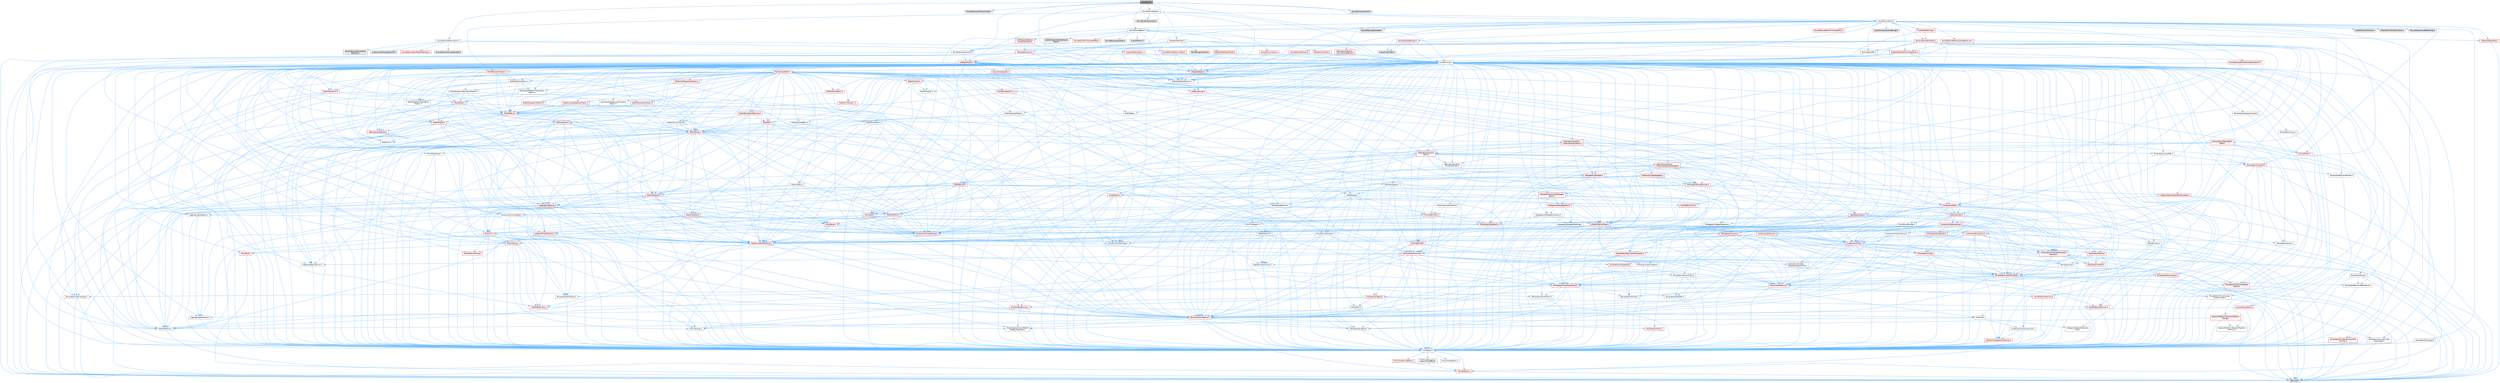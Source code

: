 digraph "SoundCue.h"
{
 // INTERACTIVE_SVG=YES
 // LATEX_PDF_SIZE
  bgcolor="transparent";
  edge [fontname=Helvetica,fontsize=10,labelfontname=Helvetica,labelfontsize=10];
  node [fontname=Helvetica,fontsize=10,shape=box,height=0.2,width=0.4];
  Node1 [id="Node000001",label="SoundCue.h",height=0.2,width=0.4,color="gray40", fillcolor="grey60", style="filled", fontcolor="black",tooltip=" "];
  Node1 -> Node2 [id="edge1_Node000001_Node000002",color="steelblue1",style="solid",tooltip=" "];
  Node2 [id="Node000002",label="CoreMinimal.h",height=0.2,width=0.4,color="grey40", fillcolor="white", style="filled",URL="$d7/d67/CoreMinimal_8h.html",tooltip=" "];
  Node2 -> Node3 [id="edge2_Node000002_Node000003",color="steelblue1",style="solid",tooltip=" "];
  Node3 [id="Node000003",label="CoreTypes.h",height=0.2,width=0.4,color="grey40", fillcolor="white", style="filled",URL="$dc/dec/CoreTypes_8h.html",tooltip=" "];
  Node3 -> Node4 [id="edge3_Node000003_Node000004",color="steelblue1",style="solid",tooltip=" "];
  Node4 [id="Node000004",label="HAL/Platform.h",height=0.2,width=0.4,color="red", fillcolor="#FFF0F0", style="filled",URL="$d9/dd0/Platform_8h.html",tooltip=" "];
  Node4 -> Node7 [id="edge4_Node000004_Node000007",color="steelblue1",style="solid",tooltip=" "];
  Node7 [id="Node000007",label="type_traits",height=0.2,width=0.4,color="grey60", fillcolor="#E0E0E0", style="filled",tooltip=" "];
  Node3 -> Node14 [id="edge5_Node000003_Node000014",color="steelblue1",style="solid",tooltip=" "];
  Node14 [id="Node000014",label="ProfilingDebugging\l/UMemoryDefines.h",height=0.2,width=0.4,color="grey40", fillcolor="white", style="filled",URL="$d2/da2/UMemoryDefines_8h.html",tooltip=" "];
  Node3 -> Node15 [id="edge6_Node000003_Node000015",color="steelblue1",style="solid",tooltip=" "];
  Node15 [id="Node000015",label="Misc/CoreMiscDefines.h",height=0.2,width=0.4,color="red", fillcolor="#FFF0F0", style="filled",URL="$da/d38/CoreMiscDefines_8h.html",tooltip=" "];
  Node15 -> Node4 [id="edge7_Node000015_Node000004",color="steelblue1",style="solid",tooltip=" "];
  Node3 -> Node16 [id="edge8_Node000003_Node000016",color="steelblue1",style="solid",tooltip=" "];
  Node16 [id="Node000016",label="Misc/CoreDefines.h",height=0.2,width=0.4,color="grey40", fillcolor="white", style="filled",URL="$d3/dd2/CoreDefines_8h.html",tooltip=" "];
  Node2 -> Node17 [id="edge9_Node000002_Node000017",color="steelblue1",style="solid",tooltip=" "];
  Node17 [id="Node000017",label="CoreFwd.h",height=0.2,width=0.4,color="grey40", fillcolor="white", style="filled",URL="$d1/d1e/CoreFwd_8h.html",tooltip=" "];
  Node17 -> Node3 [id="edge10_Node000017_Node000003",color="steelblue1",style="solid",tooltip=" "];
  Node17 -> Node18 [id="edge11_Node000017_Node000018",color="steelblue1",style="solid",tooltip=" "];
  Node18 [id="Node000018",label="Containers/ContainersFwd.h",height=0.2,width=0.4,color="grey40", fillcolor="white", style="filled",URL="$d4/d0a/ContainersFwd_8h.html",tooltip=" "];
  Node18 -> Node4 [id="edge12_Node000018_Node000004",color="steelblue1",style="solid",tooltip=" "];
  Node18 -> Node3 [id="edge13_Node000018_Node000003",color="steelblue1",style="solid",tooltip=" "];
  Node18 -> Node19 [id="edge14_Node000018_Node000019",color="steelblue1",style="solid",tooltip=" "];
  Node19 [id="Node000019",label="Traits/IsContiguousContainer.h",height=0.2,width=0.4,color="red", fillcolor="#FFF0F0", style="filled",URL="$d5/d3c/IsContiguousContainer_8h.html",tooltip=" "];
  Node19 -> Node3 [id="edge15_Node000019_Node000003",color="steelblue1",style="solid",tooltip=" "];
  Node17 -> Node22 [id="edge16_Node000017_Node000022",color="steelblue1",style="solid",tooltip=" "];
  Node22 [id="Node000022",label="Math/MathFwd.h",height=0.2,width=0.4,color="grey40", fillcolor="white", style="filled",URL="$d2/d10/MathFwd_8h.html",tooltip=" "];
  Node22 -> Node4 [id="edge17_Node000022_Node000004",color="steelblue1",style="solid",tooltip=" "];
  Node17 -> Node23 [id="edge18_Node000017_Node000023",color="steelblue1",style="solid",tooltip=" "];
  Node23 [id="Node000023",label="UObject/UObjectHierarchy\lFwd.h",height=0.2,width=0.4,color="grey40", fillcolor="white", style="filled",URL="$d3/d13/UObjectHierarchyFwd_8h.html",tooltip=" "];
  Node2 -> Node23 [id="edge19_Node000002_Node000023",color="steelblue1",style="solid",tooltip=" "];
  Node2 -> Node18 [id="edge20_Node000002_Node000018",color="steelblue1",style="solid",tooltip=" "];
  Node2 -> Node24 [id="edge21_Node000002_Node000024",color="steelblue1",style="solid",tooltip=" "];
  Node24 [id="Node000024",label="Misc/VarArgs.h",height=0.2,width=0.4,color="grey40", fillcolor="white", style="filled",URL="$d5/d6f/VarArgs_8h.html",tooltip=" "];
  Node24 -> Node3 [id="edge22_Node000024_Node000003",color="steelblue1",style="solid",tooltip=" "];
  Node2 -> Node25 [id="edge23_Node000002_Node000025",color="steelblue1",style="solid",tooltip=" "];
  Node25 [id="Node000025",label="Logging/LogVerbosity.h",height=0.2,width=0.4,color="grey40", fillcolor="white", style="filled",URL="$d2/d8f/LogVerbosity_8h.html",tooltip=" "];
  Node25 -> Node3 [id="edge24_Node000025_Node000003",color="steelblue1",style="solid",tooltip=" "];
  Node2 -> Node26 [id="edge25_Node000002_Node000026",color="steelblue1",style="solid",tooltip=" "];
  Node26 [id="Node000026",label="Misc/OutputDevice.h",height=0.2,width=0.4,color="red", fillcolor="#FFF0F0", style="filled",URL="$d7/d32/OutputDevice_8h.html",tooltip=" "];
  Node26 -> Node17 [id="edge26_Node000026_Node000017",color="steelblue1",style="solid",tooltip=" "];
  Node26 -> Node3 [id="edge27_Node000026_Node000003",color="steelblue1",style="solid",tooltip=" "];
  Node26 -> Node25 [id="edge28_Node000026_Node000025",color="steelblue1",style="solid",tooltip=" "];
  Node26 -> Node24 [id="edge29_Node000026_Node000024",color="steelblue1",style="solid",tooltip=" "];
  Node26 -> Node27 [id="edge30_Node000026_Node000027",color="steelblue1",style="solid",tooltip=" "];
  Node27 [id="Node000027",label="Templates/IsArrayOrRefOf\lTypeByPredicate.h",height=0.2,width=0.4,color="grey40", fillcolor="white", style="filled",URL="$d6/da1/IsArrayOrRefOfTypeByPredicate_8h.html",tooltip=" "];
  Node27 -> Node3 [id="edge31_Node000027_Node000003",color="steelblue1",style="solid",tooltip=" "];
  Node2 -> Node32 [id="edge32_Node000002_Node000032",color="steelblue1",style="solid",tooltip=" "];
  Node32 [id="Node000032",label="HAL/PlatformCrt.h",height=0.2,width=0.4,color="red", fillcolor="#FFF0F0", style="filled",URL="$d8/d75/PlatformCrt_8h.html",tooltip=" "];
  Node2 -> Node42 [id="edge33_Node000002_Node000042",color="steelblue1",style="solid",tooltip=" "];
  Node42 [id="Node000042",label="HAL/PlatformMisc.h",height=0.2,width=0.4,color="red", fillcolor="#FFF0F0", style="filled",URL="$d0/df5/PlatformMisc_8h.html",tooltip=" "];
  Node42 -> Node3 [id="edge34_Node000042_Node000003",color="steelblue1",style="solid",tooltip=" "];
  Node2 -> Node61 [id="edge35_Node000002_Node000061",color="steelblue1",style="solid",tooltip=" "];
  Node61 [id="Node000061",label="Misc/AssertionMacros.h",height=0.2,width=0.4,color="red", fillcolor="#FFF0F0", style="filled",URL="$d0/dfa/AssertionMacros_8h.html",tooltip=" "];
  Node61 -> Node3 [id="edge36_Node000061_Node000003",color="steelblue1",style="solid",tooltip=" "];
  Node61 -> Node4 [id="edge37_Node000061_Node000004",color="steelblue1",style="solid",tooltip=" "];
  Node61 -> Node42 [id="edge38_Node000061_Node000042",color="steelblue1",style="solid",tooltip=" "];
  Node61 -> Node62 [id="edge39_Node000061_Node000062",color="steelblue1",style="solid",tooltip=" "];
  Node62 [id="Node000062",label="Templates/EnableIf.h",height=0.2,width=0.4,color="grey40", fillcolor="white", style="filled",URL="$d7/d60/EnableIf_8h.html",tooltip=" "];
  Node62 -> Node3 [id="edge40_Node000062_Node000003",color="steelblue1",style="solid",tooltip=" "];
  Node61 -> Node27 [id="edge41_Node000061_Node000027",color="steelblue1",style="solid",tooltip=" "];
  Node61 -> Node24 [id="edge42_Node000061_Node000024",color="steelblue1",style="solid",tooltip=" "];
  Node2 -> Node70 [id="edge43_Node000002_Node000070",color="steelblue1",style="solid",tooltip=" "];
  Node70 [id="Node000070",label="Templates/IsPointer.h",height=0.2,width=0.4,color="grey40", fillcolor="white", style="filled",URL="$d7/d05/IsPointer_8h.html",tooltip=" "];
  Node70 -> Node3 [id="edge44_Node000070_Node000003",color="steelblue1",style="solid",tooltip=" "];
  Node2 -> Node71 [id="edge45_Node000002_Node000071",color="steelblue1",style="solid",tooltip=" "];
  Node71 [id="Node000071",label="HAL/PlatformMemory.h",height=0.2,width=0.4,color="red", fillcolor="#FFF0F0", style="filled",URL="$de/d68/PlatformMemory_8h.html",tooltip=" "];
  Node71 -> Node3 [id="edge46_Node000071_Node000003",color="steelblue1",style="solid",tooltip=" "];
  Node2 -> Node54 [id="edge47_Node000002_Node000054",color="steelblue1",style="solid",tooltip=" "];
  Node54 [id="Node000054",label="HAL/PlatformAtomics.h",height=0.2,width=0.4,color="red", fillcolor="#FFF0F0", style="filled",URL="$d3/d36/PlatformAtomics_8h.html",tooltip=" "];
  Node54 -> Node3 [id="edge48_Node000054_Node000003",color="steelblue1",style="solid",tooltip=" "];
  Node2 -> Node76 [id="edge49_Node000002_Node000076",color="steelblue1",style="solid",tooltip=" "];
  Node76 [id="Node000076",label="Misc/Exec.h",height=0.2,width=0.4,color="grey40", fillcolor="white", style="filled",URL="$de/ddb/Exec_8h.html",tooltip=" "];
  Node76 -> Node3 [id="edge50_Node000076_Node000003",color="steelblue1",style="solid",tooltip=" "];
  Node76 -> Node61 [id="edge51_Node000076_Node000061",color="steelblue1",style="solid",tooltip=" "];
  Node2 -> Node77 [id="edge52_Node000002_Node000077",color="steelblue1",style="solid",tooltip=" "];
  Node77 [id="Node000077",label="HAL/MemoryBase.h",height=0.2,width=0.4,color="red", fillcolor="#FFF0F0", style="filled",URL="$d6/d9f/MemoryBase_8h.html",tooltip=" "];
  Node77 -> Node3 [id="edge53_Node000077_Node000003",color="steelblue1",style="solid",tooltip=" "];
  Node77 -> Node54 [id="edge54_Node000077_Node000054",color="steelblue1",style="solid",tooltip=" "];
  Node77 -> Node32 [id="edge55_Node000077_Node000032",color="steelblue1",style="solid",tooltip=" "];
  Node77 -> Node76 [id="edge56_Node000077_Node000076",color="steelblue1",style="solid",tooltip=" "];
  Node77 -> Node26 [id="edge57_Node000077_Node000026",color="steelblue1",style="solid",tooltip=" "];
  Node2 -> Node87 [id="edge58_Node000002_Node000087",color="steelblue1",style="solid",tooltip=" "];
  Node87 [id="Node000087",label="HAL/UnrealMemory.h",height=0.2,width=0.4,color="red", fillcolor="#FFF0F0", style="filled",URL="$d9/d96/UnrealMemory_8h.html",tooltip=" "];
  Node87 -> Node3 [id="edge59_Node000087_Node000003",color="steelblue1",style="solid",tooltip=" "];
  Node87 -> Node77 [id="edge60_Node000087_Node000077",color="steelblue1",style="solid",tooltip=" "];
  Node87 -> Node71 [id="edge61_Node000087_Node000071",color="steelblue1",style="solid",tooltip=" "];
  Node87 -> Node70 [id="edge62_Node000087_Node000070",color="steelblue1",style="solid",tooltip=" "];
  Node2 -> Node89 [id="edge63_Node000002_Node000089",color="steelblue1",style="solid",tooltip=" "];
  Node89 [id="Node000089",label="Templates/IsArithmetic.h",height=0.2,width=0.4,color="grey40", fillcolor="white", style="filled",URL="$d2/d5d/IsArithmetic_8h.html",tooltip=" "];
  Node89 -> Node3 [id="edge64_Node000089_Node000003",color="steelblue1",style="solid",tooltip=" "];
  Node2 -> Node83 [id="edge65_Node000002_Node000083",color="steelblue1",style="solid",tooltip=" "];
  Node83 [id="Node000083",label="Templates/AndOrNot.h",height=0.2,width=0.4,color="grey40", fillcolor="white", style="filled",URL="$db/d0a/AndOrNot_8h.html",tooltip=" "];
  Node83 -> Node3 [id="edge66_Node000083_Node000003",color="steelblue1",style="solid",tooltip=" "];
  Node2 -> Node90 [id="edge67_Node000002_Node000090",color="steelblue1",style="solid",tooltip=" "];
  Node90 [id="Node000090",label="Templates/IsPODType.h",height=0.2,width=0.4,color="grey40", fillcolor="white", style="filled",URL="$d7/db1/IsPODType_8h.html",tooltip=" "];
  Node90 -> Node3 [id="edge68_Node000090_Node000003",color="steelblue1",style="solid",tooltip=" "];
  Node2 -> Node91 [id="edge69_Node000002_Node000091",color="steelblue1",style="solid",tooltip=" "];
  Node91 [id="Node000091",label="Templates/IsUECoreType.h",height=0.2,width=0.4,color="grey40", fillcolor="white", style="filled",URL="$d1/db8/IsUECoreType_8h.html",tooltip=" "];
  Node91 -> Node3 [id="edge70_Node000091_Node000003",color="steelblue1",style="solid",tooltip=" "];
  Node91 -> Node7 [id="edge71_Node000091_Node000007",color="steelblue1",style="solid",tooltip=" "];
  Node2 -> Node84 [id="edge72_Node000002_Node000084",color="steelblue1",style="solid",tooltip=" "];
  Node84 [id="Node000084",label="Templates/IsTriviallyCopy\lConstructible.h",height=0.2,width=0.4,color="grey40", fillcolor="white", style="filled",URL="$d3/d78/IsTriviallyCopyConstructible_8h.html",tooltip=" "];
  Node84 -> Node3 [id="edge73_Node000084_Node000003",color="steelblue1",style="solid",tooltip=" "];
  Node84 -> Node7 [id="edge74_Node000084_Node000007",color="steelblue1",style="solid",tooltip=" "];
  Node2 -> Node92 [id="edge75_Node000002_Node000092",color="steelblue1",style="solid",tooltip=" "];
  Node92 [id="Node000092",label="Templates/UnrealTypeTraits.h",height=0.2,width=0.4,color="red", fillcolor="#FFF0F0", style="filled",URL="$d2/d2d/UnrealTypeTraits_8h.html",tooltip=" "];
  Node92 -> Node3 [id="edge76_Node000092_Node000003",color="steelblue1",style="solid",tooltip=" "];
  Node92 -> Node70 [id="edge77_Node000092_Node000070",color="steelblue1",style="solid",tooltip=" "];
  Node92 -> Node61 [id="edge78_Node000092_Node000061",color="steelblue1",style="solid",tooltip=" "];
  Node92 -> Node83 [id="edge79_Node000092_Node000083",color="steelblue1",style="solid",tooltip=" "];
  Node92 -> Node62 [id="edge80_Node000092_Node000062",color="steelblue1",style="solid",tooltip=" "];
  Node92 -> Node89 [id="edge81_Node000092_Node000089",color="steelblue1",style="solid",tooltip=" "];
  Node92 -> Node90 [id="edge82_Node000092_Node000090",color="steelblue1",style="solid",tooltip=" "];
  Node92 -> Node91 [id="edge83_Node000092_Node000091",color="steelblue1",style="solid",tooltip=" "];
  Node92 -> Node84 [id="edge84_Node000092_Node000084",color="steelblue1",style="solid",tooltip=" "];
  Node2 -> Node62 [id="edge85_Node000002_Node000062",color="steelblue1",style="solid",tooltip=" "];
  Node2 -> Node94 [id="edge86_Node000002_Node000094",color="steelblue1",style="solid",tooltip=" "];
  Node94 [id="Node000094",label="Templates/RemoveReference.h",height=0.2,width=0.4,color="grey40", fillcolor="white", style="filled",URL="$da/dbe/RemoveReference_8h.html",tooltip=" "];
  Node94 -> Node3 [id="edge87_Node000094_Node000003",color="steelblue1",style="solid",tooltip=" "];
  Node2 -> Node95 [id="edge88_Node000002_Node000095",color="steelblue1",style="solid",tooltip=" "];
  Node95 [id="Node000095",label="Templates/IntegralConstant.h",height=0.2,width=0.4,color="grey40", fillcolor="white", style="filled",URL="$db/d1b/IntegralConstant_8h.html",tooltip=" "];
  Node95 -> Node3 [id="edge89_Node000095_Node000003",color="steelblue1",style="solid",tooltip=" "];
  Node2 -> Node96 [id="edge90_Node000002_Node000096",color="steelblue1",style="solid",tooltip=" "];
  Node96 [id="Node000096",label="Templates/IsClass.h",height=0.2,width=0.4,color="grey40", fillcolor="white", style="filled",URL="$db/dcb/IsClass_8h.html",tooltip=" "];
  Node96 -> Node3 [id="edge91_Node000096_Node000003",color="steelblue1",style="solid",tooltip=" "];
  Node2 -> Node97 [id="edge92_Node000002_Node000097",color="steelblue1",style="solid",tooltip=" "];
  Node97 [id="Node000097",label="Templates/TypeCompatible\lBytes.h",height=0.2,width=0.4,color="red", fillcolor="#FFF0F0", style="filled",URL="$df/d0a/TypeCompatibleBytes_8h.html",tooltip=" "];
  Node97 -> Node3 [id="edge93_Node000097_Node000003",color="steelblue1",style="solid",tooltip=" "];
  Node97 -> Node7 [id="edge94_Node000097_Node000007",color="steelblue1",style="solid",tooltip=" "];
  Node2 -> Node19 [id="edge95_Node000002_Node000019",color="steelblue1",style="solid",tooltip=" "];
  Node2 -> Node98 [id="edge96_Node000002_Node000098",color="steelblue1",style="solid",tooltip=" "];
  Node98 [id="Node000098",label="Templates/UnrealTemplate.h",height=0.2,width=0.4,color="red", fillcolor="#FFF0F0", style="filled",URL="$d4/d24/UnrealTemplate_8h.html",tooltip=" "];
  Node98 -> Node3 [id="edge97_Node000098_Node000003",color="steelblue1",style="solid",tooltip=" "];
  Node98 -> Node70 [id="edge98_Node000098_Node000070",color="steelblue1",style="solid",tooltip=" "];
  Node98 -> Node87 [id="edge99_Node000098_Node000087",color="steelblue1",style="solid",tooltip=" "];
  Node98 -> Node92 [id="edge100_Node000098_Node000092",color="steelblue1",style="solid",tooltip=" "];
  Node98 -> Node94 [id="edge101_Node000098_Node000094",color="steelblue1",style="solid",tooltip=" "];
  Node98 -> Node97 [id="edge102_Node000098_Node000097",color="steelblue1",style="solid",tooltip=" "];
  Node98 -> Node19 [id="edge103_Node000098_Node000019",color="steelblue1",style="solid",tooltip=" "];
  Node98 -> Node7 [id="edge104_Node000098_Node000007",color="steelblue1",style="solid",tooltip=" "];
  Node2 -> Node47 [id="edge105_Node000002_Node000047",color="steelblue1",style="solid",tooltip=" "];
  Node47 [id="Node000047",label="Math/NumericLimits.h",height=0.2,width=0.4,color="grey40", fillcolor="white", style="filled",URL="$df/d1b/NumericLimits_8h.html",tooltip=" "];
  Node47 -> Node3 [id="edge106_Node000047_Node000003",color="steelblue1",style="solid",tooltip=" "];
  Node2 -> Node102 [id="edge107_Node000002_Node000102",color="steelblue1",style="solid",tooltip=" "];
  Node102 [id="Node000102",label="HAL/PlatformMath.h",height=0.2,width=0.4,color="red", fillcolor="#FFF0F0", style="filled",URL="$dc/d53/PlatformMath_8h.html",tooltip=" "];
  Node102 -> Node3 [id="edge108_Node000102_Node000003",color="steelblue1",style="solid",tooltip=" "];
  Node2 -> Node85 [id="edge109_Node000002_Node000085",color="steelblue1",style="solid",tooltip=" "];
  Node85 [id="Node000085",label="Templates/IsTriviallyCopy\lAssignable.h",height=0.2,width=0.4,color="grey40", fillcolor="white", style="filled",URL="$d2/df2/IsTriviallyCopyAssignable_8h.html",tooltip=" "];
  Node85 -> Node3 [id="edge110_Node000085_Node000003",color="steelblue1",style="solid",tooltip=" "];
  Node85 -> Node7 [id="edge111_Node000085_Node000007",color="steelblue1",style="solid",tooltip=" "];
  Node2 -> Node110 [id="edge112_Node000002_Node000110",color="steelblue1",style="solid",tooltip=" "];
  Node110 [id="Node000110",label="Templates/MemoryOps.h",height=0.2,width=0.4,color="red", fillcolor="#FFF0F0", style="filled",URL="$db/dea/MemoryOps_8h.html",tooltip=" "];
  Node110 -> Node3 [id="edge113_Node000110_Node000003",color="steelblue1",style="solid",tooltip=" "];
  Node110 -> Node87 [id="edge114_Node000110_Node000087",color="steelblue1",style="solid",tooltip=" "];
  Node110 -> Node85 [id="edge115_Node000110_Node000085",color="steelblue1",style="solid",tooltip=" "];
  Node110 -> Node84 [id="edge116_Node000110_Node000084",color="steelblue1",style="solid",tooltip=" "];
  Node110 -> Node92 [id="edge117_Node000110_Node000092",color="steelblue1",style="solid",tooltip=" "];
  Node110 -> Node7 [id="edge118_Node000110_Node000007",color="steelblue1",style="solid",tooltip=" "];
  Node2 -> Node111 [id="edge119_Node000002_Node000111",color="steelblue1",style="solid",tooltip=" "];
  Node111 [id="Node000111",label="Containers/ContainerAllocation\lPolicies.h",height=0.2,width=0.4,color="red", fillcolor="#FFF0F0", style="filled",URL="$d7/dff/ContainerAllocationPolicies_8h.html",tooltip=" "];
  Node111 -> Node3 [id="edge120_Node000111_Node000003",color="steelblue1",style="solid",tooltip=" "];
  Node111 -> Node111 [id="edge121_Node000111_Node000111",color="steelblue1",style="solid",tooltip=" "];
  Node111 -> Node102 [id="edge122_Node000111_Node000102",color="steelblue1",style="solid",tooltip=" "];
  Node111 -> Node87 [id="edge123_Node000111_Node000087",color="steelblue1",style="solid",tooltip=" "];
  Node111 -> Node47 [id="edge124_Node000111_Node000047",color="steelblue1",style="solid",tooltip=" "];
  Node111 -> Node61 [id="edge125_Node000111_Node000061",color="steelblue1",style="solid",tooltip=" "];
  Node111 -> Node110 [id="edge126_Node000111_Node000110",color="steelblue1",style="solid",tooltip=" "];
  Node111 -> Node97 [id="edge127_Node000111_Node000097",color="steelblue1",style="solid",tooltip=" "];
  Node111 -> Node7 [id="edge128_Node000111_Node000007",color="steelblue1",style="solid",tooltip=" "];
  Node2 -> Node114 [id="edge129_Node000002_Node000114",color="steelblue1",style="solid",tooltip=" "];
  Node114 [id="Node000114",label="Templates/IsEnumClass.h",height=0.2,width=0.4,color="grey40", fillcolor="white", style="filled",URL="$d7/d15/IsEnumClass_8h.html",tooltip=" "];
  Node114 -> Node3 [id="edge130_Node000114_Node000003",color="steelblue1",style="solid",tooltip=" "];
  Node114 -> Node83 [id="edge131_Node000114_Node000083",color="steelblue1",style="solid",tooltip=" "];
  Node2 -> Node115 [id="edge132_Node000002_Node000115",color="steelblue1",style="solid",tooltip=" "];
  Node115 [id="Node000115",label="HAL/PlatformProperties.h",height=0.2,width=0.4,color="red", fillcolor="#FFF0F0", style="filled",URL="$d9/db0/PlatformProperties_8h.html",tooltip=" "];
  Node115 -> Node3 [id="edge133_Node000115_Node000003",color="steelblue1",style="solid",tooltip=" "];
  Node2 -> Node118 [id="edge134_Node000002_Node000118",color="steelblue1",style="solid",tooltip=" "];
  Node118 [id="Node000118",label="Misc/EngineVersionBase.h",height=0.2,width=0.4,color="grey40", fillcolor="white", style="filled",URL="$d5/d2b/EngineVersionBase_8h.html",tooltip=" "];
  Node118 -> Node3 [id="edge135_Node000118_Node000003",color="steelblue1",style="solid",tooltip=" "];
  Node2 -> Node119 [id="edge136_Node000002_Node000119",color="steelblue1",style="solid",tooltip=" "];
  Node119 [id="Node000119",label="Internationalization\l/TextNamespaceFwd.h",height=0.2,width=0.4,color="grey40", fillcolor="white", style="filled",URL="$d8/d97/TextNamespaceFwd_8h.html",tooltip=" "];
  Node119 -> Node3 [id="edge137_Node000119_Node000003",color="steelblue1",style="solid",tooltip=" "];
  Node2 -> Node120 [id="edge138_Node000002_Node000120",color="steelblue1",style="solid",tooltip=" "];
  Node120 [id="Node000120",label="Serialization/Archive.h",height=0.2,width=0.4,color="red", fillcolor="#FFF0F0", style="filled",URL="$d7/d3b/Archive_8h.html",tooltip=" "];
  Node120 -> Node17 [id="edge139_Node000120_Node000017",color="steelblue1",style="solid",tooltip=" "];
  Node120 -> Node3 [id="edge140_Node000120_Node000003",color="steelblue1",style="solid",tooltip=" "];
  Node120 -> Node115 [id="edge141_Node000120_Node000115",color="steelblue1",style="solid",tooltip=" "];
  Node120 -> Node119 [id="edge142_Node000120_Node000119",color="steelblue1",style="solid",tooltip=" "];
  Node120 -> Node22 [id="edge143_Node000120_Node000022",color="steelblue1",style="solid",tooltip=" "];
  Node120 -> Node61 [id="edge144_Node000120_Node000061",color="steelblue1",style="solid",tooltip=" "];
  Node120 -> Node118 [id="edge145_Node000120_Node000118",color="steelblue1",style="solid",tooltip=" "];
  Node120 -> Node24 [id="edge146_Node000120_Node000024",color="steelblue1",style="solid",tooltip=" "];
  Node120 -> Node62 [id="edge147_Node000120_Node000062",color="steelblue1",style="solid",tooltip=" "];
  Node120 -> Node27 [id="edge148_Node000120_Node000027",color="steelblue1",style="solid",tooltip=" "];
  Node120 -> Node114 [id="edge149_Node000120_Node000114",color="steelblue1",style="solid",tooltip=" "];
  Node120 -> Node98 [id="edge150_Node000120_Node000098",color="steelblue1",style="solid",tooltip=" "];
  Node120 -> Node123 [id="edge151_Node000120_Node000123",color="steelblue1",style="solid",tooltip=" "];
  Node123 [id="Node000123",label="UObject/ObjectVersion.h",height=0.2,width=0.4,color="grey40", fillcolor="white", style="filled",URL="$da/d63/ObjectVersion_8h.html",tooltip=" "];
  Node123 -> Node3 [id="edge152_Node000123_Node000003",color="steelblue1",style="solid",tooltip=" "];
  Node2 -> Node124 [id="edge153_Node000002_Node000124",color="steelblue1",style="solid",tooltip=" "];
  Node124 [id="Node000124",label="Templates/Less.h",height=0.2,width=0.4,color="grey40", fillcolor="white", style="filled",URL="$de/dc8/Less_8h.html",tooltip=" "];
  Node124 -> Node3 [id="edge154_Node000124_Node000003",color="steelblue1",style="solid",tooltip=" "];
  Node124 -> Node98 [id="edge155_Node000124_Node000098",color="steelblue1",style="solid",tooltip=" "];
  Node2 -> Node125 [id="edge156_Node000002_Node000125",color="steelblue1",style="solid",tooltip=" "];
  Node125 [id="Node000125",label="Templates/Sorting.h",height=0.2,width=0.4,color="red", fillcolor="#FFF0F0", style="filled",URL="$d3/d9e/Sorting_8h.html",tooltip=" "];
  Node125 -> Node3 [id="edge157_Node000125_Node000003",color="steelblue1",style="solid",tooltip=" "];
  Node125 -> Node102 [id="edge158_Node000125_Node000102",color="steelblue1",style="solid",tooltip=" "];
  Node125 -> Node124 [id="edge159_Node000125_Node000124",color="steelblue1",style="solid",tooltip=" "];
  Node2 -> Node136 [id="edge160_Node000002_Node000136",color="steelblue1",style="solid",tooltip=" "];
  Node136 [id="Node000136",label="Misc/Char.h",height=0.2,width=0.4,color="red", fillcolor="#FFF0F0", style="filled",URL="$d0/d58/Char_8h.html",tooltip=" "];
  Node136 -> Node3 [id="edge161_Node000136_Node000003",color="steelblue1",style="solid",tooltip=" "];
  Node136 -> Node7 [id="edge162_Node000136_Node000007",color="steelblue1",style="solid",tooltip=" "];
  Node2 -> Node139 [id="edge163_Node000002_Node000139",color="steelblue1",style="solid",tooltip=" "];
  Node139 [id="Node000139",label="GenericPlatform/GenericPlatform\lStricmp.h",height=0.2,width=0.4,color="grey40", fillcolor="white", style="filled",URL="$d2/d86/GenericPlatformStricmp_8h.html",tooltip=" "];
  Node139 -> Node3 [id="edge164_Node000139_Node000003",color="steelblue1",style="solid",tooltip=" "];
  Node2 -> Node140 [id="edge165_Node000002_Node000140",color="steelblue1",style="solid",tooltip=" "];
  Node140 [id="Node000140",label="GenericPlatform/GenericPlatform\lString.h",height=0.2,width=0.4,color="red", fillcolor="#FFF0F0", style="filled",URL="$dd/d20/GenericPlatformString_8h.html",tooltip=" "];
  Node140 -> Node3 [id="edge166_Node000140_Node000003",color="steelblue1",style="solid",tooltip=" "];
  Node140 -> Node139 [id="edge167_Node000140_Node000139",color="steelblue1",style="solid",tooltip=" "];
  Node140 -> Node62 [id="edge168_Node000140_Node000062",color="steelblue1",style="solid",tooltip=" "];
  Node140 -> Node7 [id="edge169_Node000140_Node000007",color="steelblue1",style="solid",tooltip=" "];
  Node2 -> Node73 [id="edge170_Node000002_Node000073",color="steelblue1",style="solid",tooltip=" "];
  Node73 [id="Node000073",label="HAL/PlatformString.h",height=0.2,width=0.4,color="red", fillcolor="#FFF0F0", style="filled",URL="$db/db5/PlatformString_8h.html",tooltip=" "];
  Node73 -> Node3 [id="edge171_Node000073_Node000003",color="steelblue1",style="solid",tooltip=" "];
  Node2 -> Node143 [id="edge172_Node000002_Node000143",color="steelblue1",style="solid",tooltip=" "];
  Node143 [id="Node000143",label="Misc/CString.h",height=0.2,width=0.4,color="red", fillcolor="#FFF0F0", style="filled",URL="$d2/d49/CString_8h.html",tooltip=" "];
  Node143 -> Node3 [id="edge173_Node000143_Node000003",color="steelblue1",style="solid",tooltip=" "];
  Node143 -> Node32 [id="edge174_Node000143_Node000032",color="steelblue1",style="solid",tooltip=" "];
  Node143 -> Node73 [id="edge175_Node000143_Node000073",color="steelblue1",style="solid",tooltip=" "];
  Node143 -> Node61 [id="edge176_Node000143_Node000061",color="steelblue1",style="solid",tooltip=" "];
  Node143 -> Node136 [id="edge177_Node000143_Node000136",color="steelblue1",style="solid",tooltip=" "];
  Node143 -> Node24 [id="edge178_Node000143_Node000024",color="steelblue1",style="solid",tooltip=" "];
  Node143 -> Node27 [id="edge179_Node000143_Node000027",color="steelblue1",style="solid",tooltip=" "];
  Node2 -> Node144 [id="edge180_Node000002_Node000144",color="steelblue1",style="solid",tooltip=" "];
  Node144 [id="Node000144",label="Misc/Crc.h",height=0.2,width=0.4,color="red", fillcolor="#FFF0F0", style="filled",URL="$d4/dd2/Crc_8h.html",tooltip=" "];
  Node144 -> Node3 [id="edge181_Node000144_Node000003",color="steelblue1",style="solid",tooltip=" "];
  Node144 -> Node73 [id="edge182_Node000144_Node000073",color="steelblue1",style="solid",tooltip=" "];
  Node144 -> Node61 [id="edge183_Node000144_Node000061",color="steelblue1",style="solid",tooltip=" "];
  Node144 -> Node143 [id="edge184_Node000144_Node000143",color="steelblue1",style="solid",tooltip=" "];
  Node144 -> Node136 [id="edge185_Node000144_Node000136",color="steelblue1",style="solid",tooltip=" "];
  Node144 -> Node92 [id="edge186_Node000144_Node000092",color="steelblue1",style="solid",tooltip=" "];
  Node2 -> Node135 [id="edge187_Node000002_Node000135",color="steelblue1",style="solid",tooltip=" "];
  Node135 [id="Node000135",label="Math/UnrealMathUtility.h",height=0.2,width=0.4,color="red", fillcolor="#FFF0F0", style="filled",URL="$db/db8/UnrealMathUtility_8h.html",tooltip=" "];
  Node135 -> Node3 [id="edge188_Node000135_Node000003",color="steelblue1",style="solid",tooltip=" "];
  Node135 -> Node61 [id="edge189_Node000135_Node000061",color="steelblue1",style="solid",tooltip=" "];
  Node135 -> Node102 [id="edge190_Node000135_Node000102",color="steelblue1",style="solid",tooltip=" "];
  Node135 -> Node22 [id="edge191_Node000135_Node000022",color="steelblue1",style="solid",tooltip=" "];
  Node2 -> Node145 [id="edge192_Node000002_Node000145",color="steelblue1",style="solid",tooltip=" "];
  Node145 [id="Node000145",label="Containers/UnrealString.h",height=0.2,width=0.4,color="red", fillcolor="#FFF0F0", style="filled",URL="$d5/dba/UnrealString_8h.html",tooltip=" "];
  Node2 -> Node149 [id="edge193_Node000002_Node000149",color="steelblue1",style="solid",tooltip=" "];
  Node149 [id="Node000149",label="Containers/Array.h",height=0.2,width=0.4,color="red", fillcolor="#FFF0F0", style="filled",URL="$df/dd0/Array_8h.html",tooltip=" "];
  Node149 -> Node3 [id="edge194_Node000149_Node000003",color="steelblue1",style="solid",tooltip=" "];
  Node149 -> Node61 [id="edge195_Node000149_Node000061",color="steelblue1",style="solid",tooltip=" "];
  Node149 -> Node87 [id="edge196_Node000149_Node000087",color="steelblue1",style="solid",tooltip=" "];
  Node149 -> Node92 [id="edge197_Node000149_Node000092",color="steelblue1",style="solid",tooltip=" "];
  Node149 -> Node98 [id="edge198_Node000149_Node000098",color="steelblue1",style="solid",tooltip=" "];
  Node149 -> Node111 [id="edge199_Node000149_Node000111",color="steelblue1",style="solid",tooltip=" "];
  Node149 -> Node120 [id="edge200_Node000149_Node000120",color="steelblue1",style="solid",tooltip=" "];
  Node149 -> Node128 [id="edge201_Node000149_Node000128",color="steelblue1",style="solid",tooltip=" "];
  Node128 [id="Node000128",label="Templates/Invoke.h",height=0.2,width=0.4,color="red", fillcolor="#FFF0F0", style="filled",URL="$d7/deb/Invoke_8h.html",tooltip=" "];
  Node128 -> Node3 [id="edge202_Node000128_Node000003",color="steelblue1",style="solid",tooltip=" "];
  Node128 -> Node98 [id="edge203_Node000128_Node000098",color="steelblue1",style="solid",tooltip=" "];
  Node128 -> Node7 [id="edge204_Node000128_Node000007",color="steelblue1",style="solid",tooltip=" "];
  Node149 -> Node124 [id="edge205_Node000149_Node000124",color="steelblue1",style="solid",tooltip=" "];
  Node149 -> Node125 [id="edge206_Node000149_Node000125",color="steelblue1",style="solid",tooltip=" "];
  Node149 -> Node172 [id="edge207_Node000149_Node000172",color="steelblue1",style="solid",tooltip=" "];
  Node172 [id="Node000172",label="Templates/AlignmentTemplates.h",height=0.2,width=0.4,color="red", fillcolor="#FFF0F0", style="filled",URL="$dd/d32/AlignmentTemplates_8h.html",tooltip=" "];
  Node172 -> Node3 [id="edge208_Node000172_Node000003",color="steelblue1",style="solid",tooltip=" "];
  Node172 -> Node70 [id="edge209_Node000172_Node000070",color="steelblue1",style="solid",tooltip=" "];
  Node149 -> Node7 [id="edge210_Node000149_Node000007",color="steelblue1",style="solid",tooltip=" "];
  Node2 -> Node173 [id="edge211_Node000002_Node000173",color="steelblue1",style="solid",tooltip=" "];
  Node173 [id="Node000173",label="Misc/FrameNumber.h",height=0.2,width=0.4,color="grey40", fillcolor="white", style="filled",URL="$dd/dbd/FrameNumber_8h.html",tooltip=" "];
  Node173 -> Node3 [id="edge212_Node000173_Node000003",color="steelblue1",style="solid",tooltip=" "];
  Node173 -> Node47 [id="edge213_Node000173_Node000047",color="steelblue1",style="solid",tooltip=" "];
  Node173 -> Node135 [id="edge214_Node000173_Node000135",color="steelblue1",style="solid",tooltip=" "];
  Node173 -> Node62 [id="edge215_Node000173_Node000062",color="steelblue1",style="solid",tooltip=" "];
  Node173 -> Node92 [id="edge216_Node000173_Node000092",color="steelblue1",style="solid",tooltip=" "];
  Node2 -> Node174 [id="edge217_Node000002_Node000174",color="steelblue1",style="solid",tooltip=" "];
  Node174 [id="Node000174",label="Misc/Timespan.h",height=0.2,width=0.4,color="grey40", fillcolor="white", style="filled",URL="$da/dd9/Timespan_8h.html",tooltip=" "];
  Node174 -> Node3 [id="edge218_Node000174_Node000003",color="steelblue1",style="solid",tooltip=" "];
  Node174 -> Node175 [id="edge219_Node000174_Node000175",color="steelblue1",style="solid",tooltip=" "];
  Node175 [id="Node000175",label="Math/Interval.h",height=0.2,width=0.4,color="grey40", fillcolor="white", style="filled",URL="$d1/d55/Interval_8h.html",tooltip=" "];
  Node175 -> Node3 [id="edge220_Node000175_Node000003",color="steelblue1",style="solid",tooltip=" "];
  Node175 -> Node89 [id="edge221_Node000175_Node000089",color="steelblue1",style="solid",tooltip=" "];
  Node175 -> Node92 [id="edge222_Node000175_Node000092",color="steelblue1",style="solid",tooltip=" "];
  Node175 -> Node47 [id="edge223_Node000175_Node000047",color="steelblue1",style="solid",tooltip=" "];
  Node175 -> Node135 [id="edge224_Node000175_Node000135",color="steelblue1",style="solid",tooltip=" "];
  Node174 -> Node135 [id="edge225_Node000174_Node000135",color="steelblue1",style="solid",tooltip=" "];
  Node174 -> Node61 [id="edge226_Node000174_Node000061",color="steelblue1",style="solid",tooltip=" "];
  Node2 -> Node176 [id="edge227_Node000002_Node000176",color="steelblue1",style="solid",tooltip=" "];
  Node176 [id="Node000176",label="Containers/StringConv.h",height=0.2,width=0.4,color="red", fillcolor="#FFF0F0", style="filled",URL="$d3/ddf/StringConv_8h.html",tooltip=" "];
  Node176 -> Node3 [id="edge228_Node000176_Node000003",color="steelblue1",style="solid",tooltip=" "];
  Node176 -> Node61 [id="edge229_Node000176_Node000061",color="steelblue1",style="solid",tooltip=" "];
  Node176 -> Node111 [id="edge230_Node000176_Node000111",color="steelblue1",style="solid",tooltip=" "];
  Node176 -> Node149 [id="edge231_Node000176_Node000149",color="steelblue1",style="solid",tooltip=" "];
  Node176 -> Node143 [id="edge232_Node000176_Node000143",color="steelblue1",style="solid",tooltip=" "];
  Node176 -> Node177 [id="edge233_Node000176_Node000177",color="steelblue1",style="solid",tooltip=" "];
  Node177 [id="Node000177",label="Templates/IsArray.h",height=0.2,width=0.4,color="grey40", fillcolor="white", style="filled",URL="$d8/d8d/IsArray_8h.html",tooltip=" "];
  Node177 -> Node3 [id="edge234_Node000177_Node000003",color="steelblue1",style="solid",tooltip=" "];
  Node176 -> Node98 [id="edge235_Node000176_Node000098",color="steelblue1",style="solid",tooltip=" "];
  Node176 -> Node92 [id="edge236_Node000176_Node000092",color="steelblue1",style="solid",tooltip=" "];
  Node176 -> Node19 [id="edge237_Node000176_Node000019",color="steelblue1",style="solid",tooltip=" "];
  Node176 -> Node7 [id="edge238_Node000176_Node000007",color="steelblue1",style="solid",tooltip=" "];
  Node2 -> Node178 [id="edge239_Node000002_Node000178",color="steelblue1",style="solid",tooltip=" "];
  Node178 [id="Node000178",label="UObject/UnrealNames.h",height=0.2,width=0.4,color="red", fillcolor="#FFF0F0", style="filled",URL="$d8/db1/UnrealNames_8h.html",tooltip=" "];
  Node178 -> Node3 [id="edge240_Node000178_Node000003",color="steelblue1",style="solid",tooltip=" "];
  Node2 -> Node180 [id="edge241_Node000002_Node000180",color="steelblue1",style="solid",tooltip=" "];
  Node180 [id="Node000180",label="UObject/NameTypes.h",height=0.2,width=0.4,color="red", fillcolor="#FFF0F0", style="filled",URL="$d6/d35/NameTypes_8h.html",tooltip=" "];
  Node180 -> Node3 [id="edge242_Node000180_Node000003",color="steelblue1",style="solid",tooltip=" "];
  Node180 -> Node61 [id="edge243_Node000180_Node000061",color="steelblue1",style="solid",tooltip=" "];
  Node180 -> Node87 [id="edge244_Node000180_Node000087",color="steelblue1",style="solid",tooltip=" "];
  Node180 -> Node92 [id="edge245_Node000180_Node000092",color="steelblue1",style="solid",tooltip=" "];
  Node180 -> Node98 [id="edge246_Node000180_Node000098",color="steelblue1",style="solid",tooltip=" "];
  Node180 -> Node145 [id="edge247_Node000180_Node000145",color="steelblue1",style="solid",tooltip=" "];
  Node180 -> Node176 [id="edge248_Node000180_Node000176",color="steelblue1",style="solid",tooltip=" "];
  Node180 -> Node178 [id="edge249_Node000180_Node000178",color="steelblue1",style="solid",tooltip=" "];
  Node2 -> Node188 [id="edge250_Node000002_Node000188",color="steelblue1",style="solid",tooltip=" "];
  Node188 [id="Node000188",label="Misc/Parse.h",height=0.2,width=0.4,color="red", fillcolor="#FFF0F0", style="filled",URL="$dc/d71/Parse_8h.html",tooltip=" "];
  Node188 -> Node145 [id="edge251_Node000188_Node000145",color="steelblue1",style="solid",tooltip=" "];
  Node188 -> Node3 [id="edge252_Node000188_Node000003",color="steelblue1",style="solid",tooltip=" "];
  Node188 -> Node32 [id="edge253_Node000188_Node000032",color="steelblue1",style="solid",tooltip=" "];
  Node188 -> Node49 [id="edge254_Node000188_Node000049",color="steelblue1",style="solid",tooltip=" "];
  Node49 [id="Node000049",label="Misc/EnumClassFlags.h",height=0.2,width=0.4,color="grey40", fillcolor="white", style="filled",URL="$d8/de7/EnumClassFlags_8h.html",tooltip=" "];
  Node188 -> Node189 [id="edge255_Node000188_Node000189",color="steelblue1",style="solid",tooltip=" "];
  Node189 [id="Node000189",label="Templates/Function.h",height=0.2,width=0.4,color="red", fillcolor="#FFF0F0", style="filled",URL="$df/df5/Function_8h.html",tooltip=" "];
  Node189 -> Node3 [id="edge256_Node000189_Node000003",color="steelblue1",style="solid",tooltip=" "];
  Node189 -> Node61 [id="edge257_Node000189_Node000061",color="steelblue1",style="solid",tooltip=" "];
  Node189 -> Node87 [id="edge258_Node000189_Node000087",color="steelblue1",style="solid",tooltip=" "];
  Node189 -> Node92 [id="edge259_Node000189_Node000092",color="steelblue1",style="solid",tooltip=" "];
  Node189 -> Node128 [id="edge260_Node000189_Node000128",color="steelblue1",style="solid",tooltip=" "];
  Node189 -> Node98 [id="edge261_Node000189_Node000098",color="steelblue1",style="solid",tooltip=" "];
  Node189 -> Node135 [id="edge262_Node000189_Node000135",color="steelblue1",style="solid",tooltip=" "];
  Node189 -> Node7 [id="edge263_Node000189_Node000007",color="steelblue1",style="solid",tooltip=" "];
  Node2 -> Node172 [id="edge264_Node000002_Node000172",color="steelblue1",style="solid",tooltip=" "];
  Node2 -> Node191 [id="edge265_Node000002_Node000191",color="steelblue1",style="solid",tooltip=" "];
  Node191 [id="Node000191",label="Misc/StructBuilder.h",height=0.2,width=0.4,color="grey40", fillcolor="white", style="filled",URL="$d9/db3/StructBuilder_8h.html",tooltip=" "];
  Node191 -> Node3 [id="edge266_Node000191_Node000003",color="steelblue1",style="solid",tooltip=" "];
  Node191 -> Node135 [id="edge267_Node000191_Node000135",color="steelblue1",style="solid",tooltip=" "];
  Node191 -> Node172 [id="edge268_Node000191_Node000172",color="steelblue1",style="solid",tooltip=" "];
  Node2 -> Node104 [id="edge269_Node000002_Node000104",color="steelblue1",style="solid",tooltip=" "];
  Node104 [id="Node000104",label="Templates/Decay.h",height=0.2,width=0.4,color="grey40", fillcolor="white", style="filled",URL="$dd/d0f/Decay_8h.html",tooltip=" "];
  Node104 -> Node3 [id="edge270_Node000104_Node000003",color="steelblue1",style="solid",tooltip=" "];
  Node104 -> Node94 [id="edge271_Node000104_Node000094",color="steelblue1",style="solid",tooltip=" "];
  Node104 -> Node7 [id="edge272_Node000104_Node000007",color="steelblue1",style="solid",tooltip=" "];
  Node2 -> Node192 [id="edge273_Node000002_Node000192",color="steelblue1",style="solid",tooltip=" "];
  Node192 [id="Node000192",label="Templates/PointerIsConvertible\lFromTo.h",height=0.2,width=0.4,color="red", fillcolor="#FFF0F0", style="filled",URL="$d6/d65/PointerIsConvertibleFromTo_8h.html",tooltip=" "];
  Node192 -> Node3 [id="edge274_Node000192_Node000003",color="steelblue1",style="solid",tooltip=" "];
  Node192 -> Node7 [id="edge275_Node000192_Node000007",color="steelblue1",style="solid",tooltip=" "];
  Node2 -> Node128 [id="edge276_Node000002_Node000128",color="steelblue1",style="solid",tooltip=" "];
  Node2 -> Node189 [id="edge277_Node000002_Node000189",color="steelblue1",style="solid",tooltip=" "];
  Node2 -> Node161 [id="edge278_Node000002_Node000161",color="steelblue1",style="solid",tooltip=" "];
  Node161 [id="Node000161",label="Templates/TypeHash.h",height=0.2,width=0.4,color="red", fillcolor="#FFF0F0", style="filled",URL="$d1/d62/TypeHash_8h.html",tooltip=" "];
  Node161 -> Node3 [id="edge279_Node000161_Node000003",color="steelblue1",style="solid",tooltip=" "];
  Node161 -> Node144 [id="edge280_Node000161_Node000144",color="steelblue1",style="solid",tooltip=" "];
  Node161 -> Node7 [id="edge281_Node000161_Node000007",color="steelblue1",style="solid",tooltip=" "];
  Node2 -> Node193 [id="edge282_Node000002_Node000193",color="steelblue1",style="solid",tooltip=" "];
  Node193 [id="Node000193",label="Containers/ScriptArray.h",height=0.2,width=0.4,color="red", fillcolor="#FFF0F0", style="filled",URL="$dc/daf/ScriptArray_8h.html",tooltip=" "];
  Node193 -> Node3 [id="edge283_Node000193_Node000003",color="steelblue1",style="solid",tooltip=" "];
  Node193 -> Node61 [id="edge284_Node000193_Node000061",color="steelblue1",style="solid",tooltip=" "];
  Node193 -> Node87 [id="edge285_Node000193_Node000087",color="steelblue1",style="solid",tooltip=" "];
  Node193 -> Node111 [id="edge286_Node000193_Node000111",color="steelblue1",style="solid",tooltip=" "];
  Node193 -> Node149 [id="edge287_Node000193_Node000149",color="steelblue1",style="solid",tooltip=" "];
  Node2 -> Node194 [id="edge288_Node000002_Node000194",color="steelblue1",style="solid",tooltip=" "];
  Node194 [id="Node000194",label="Containers/BitArray.h",height=0.2,width=0.4,color="red", fillcolor="#FFF0F0", style="filled",URL="$d1/de4/BitArray_8h.html",tooltip=" "];
  Node194 -> Node111 [id="edge289_Node000194_Node000111",color="steelblue1",style="solid",tooltip=" "];
  Node194 -> Node3 [id="edge290_Node000194_Node000003",color="steelblue1",style="solid",tooltip=" "];
  Node194 -> Node54 [id="edge291_Node000194_Node000054",color="steelblue1",style="solid",tooltip=" "];
  Node194 -> Node87 [id="edge292_Node000194_Node000087",color="steelblue1",style="solid",tooltip=" "];
  Node194 -> Node135 [id="edge293_Node000194_Node000135",color="steelblue1",style="solid",tooltip=" "];
  Node194 -> Node61 [id="edge294_Node000194_Node000061",color="steelblue1",style="solid",tooltip=" "];
  Node194 -> Node49 [id="edge295_Node000194_Node000049",color="steelblue1",style="solid",tooltip=" "];
  Node194 -> Node120 [id="edge296_Node000194_Node000120",color="steelblue1",style="solid",tooltip=" "];
  Node194 -> Node62 [id="edge297_Node000194_Node000062",color="steelblue1",style="solid",tooltip=" "];
  Node194 -> Node128 [id="edge298_Node000194_Node000128",color="steelblue1",style="solid",tooltip=" "];
  Node194 -> Node98 [id="edge299_Node000194_Node000098",color="steelblue1",style="solid",tooltip=" "];
  Node194 -> Node92 [id="edge300_Node000194_Node000092",color="steelblue1",style="solid",tooltip=" "];
  Node2 -> Node195 [id="edge301_Node000002_Node000195",color="steelblue1",style="solid",tooltip=" "];
  Node195 [id="Node000195",label="Containers/SparseArray.h",height=0.2,width=0.4,color="red", fillcolor="#FFF0F0", style="filled",URL="$d5/dbf/SparseArray_8h.html",tooltip=" "];
  Node195 -> Node3 [id="edge302_Node000195_Node000003",color="steelblue1",style="solid",tooltip=" "];
  Node195 -> Node61 [id="edge303_Node000195_Node000061",color="steelblue1",style="solid",tooltip=" "];
  Node195 -> Node87 [id="edge304_Node000195_Node000087",color="steelblue1",style="solid",tooltip=" "];
  Node195 -> Node92 [id="edge305_Node000195_Node000092",color="steelblue1",style="solid",tooltip=" "];
  Node195 -> Node98 [id="edge306_Node000195_Node000098",color="steelblue1",style="solid",tooltip=" "];
  Node195 -> Node111 [id="edge307_Node000195_Node000111",color="steelblue1",style="solid",tooltip=" "];
  Node195 -> Node124 [id="edge308_Node000195_Node000124",color="steelblue1",style="solid",tooltip=" "];
  Node195 -> Node149 [id="edge309_Node000195_Node000149",color="steelblue1",style="solid",tooltip=" "];
  Node195 -> Node135 [id="edge310_Node000195_Node000135",color="steelblue1",style="solid",tooltip=" "];
  Node195 -> Node193 [id="edge311_Node000195_Node000193",color="steelblue1",style="solid",tooltip=" "];
  Node195 -> Node194 [id="edge312_Node000195_Node000194",color="steelblue1",style="solid",tooltip=" "];
  Node195 -> Node145 [id="edge313_Node000195_Node000145",color="steelblue1",style="solid",tooltip=" "];
  Node2 -> Node211 [id="edge314_Node000002_Node000211",color="steelblue1",style="solid",tooltip=" "];
  Node211 [id="Node000211",label="Containers/Set.h",height=0.2,width=0.4,color="red", fillcolor="#FFF0F0", style="filled",URL="$d4/d45/Set_8h.html",tooltip=" "];
  Node211 -> Node111 [id="edge315_Node000211_Node000111",color="steelblue1",style="solid",tooltip=" "];
  Node211 -> Node195 [id="edge316_Node000211_Node000195",color="steelblue1",style="solid",tooltip=" "];
  Node211 -> Node18 [id="edge317_Node000211_Node000018",color="steelblue1",style="solid",tooltip=" "];
  Node211 -> Node135 [id="edge318_Node000211_Node000135",color="steelblue1",style="solid",tooltip=" "];
  Node211 -> Node61 [id="edge319_Node000211_Node000061",color="steelblue1",style="solid",tooltip=" "];
  Node211 -> Node191 [id="edge320_Node000211_Node000191",color="steelblue1",style="solid",tooltip=" "];
  Node211 -> Node189 [id="edge321_Node000211_Node000189",color="steelblue1",style="solid",tooltip=" "];
  Node211 -> Node125 [id="edge322_Node000211_Node000125",color="steelblue1",style="solid",tooltip=" "];
  Node211 -> Node161 [id="edge323_Node000211_Node000161",color="steelblue1",style="solid",tooltip=" "];
  Node211 -> Node98 [id="edge324_Node000211_Node000098",color="steelblue1",style="solid",tooltip=" "];
  Node211 -> Node7 [id="edge325_Node000211_Node000007",color="steelblue1",style="solid",tooltip=" "];
  Node2 -> Node214 [id="edge326_Node000002_Node000214",color="steelblue1",style="solid",tooltip=" "];
  Node214 [id="Node000214",label="Algo/Reverse.h",height=0.2,width=0.4,color="grey40", fillcolor="white", style="filled",URL="$d5/d93/Reverse_8h.html",tooltip=" "];
  Node214 -> Node3 [id="edge327_Node000214_Node000003",color="steelblue1",style="solid",tooltip=" "];
  Node214 -> Node98 [id="edge328_Node000214_Node000098",color="steelblue1",style="solid",tooltip=" "];
  Node2 -> Node215 [id="edge329_Node000002_Node000215",color="steelblue1",style="solid",tooltip=" "];
  Node215 [id="Node000215",label="Containers/Map.h",height=0.2,width=0.4,color="red", fillcolor="#FFF0F0", style="filled",URL="$df/d79/Map_8h.html",tooltip=" "];
  Node215 -> Node3 [id="edge330_Node000215_Node000003",color="steelblue1",style="solid",tooltip=" "];
  Node215 -> Node214 [id="edge331_Node000215_Node000214",color="steelblue1",style="solid",tooltip=" "];
  Node215 -> Node211 [id="edge332_Node000215_Node000211",color="steelblue1",style="solid",tooltip=" "];
  Node215 -> Node145 [id="edge333_Node000215_Node000145",color="steelblue1",style="solid",tooltip=" "];
  Node215 -> Node61 [id="edge334_Node000215_Node000061",color="steelblue1",style="solid",tooltip=" "];
  Node215 -> Node191 [id="edge335_Node000215_Node000191",color="steelblue1",style="solid",tooltip=" "];
  Node215 -> Node189 [id="edge336_Node000215_Node000189",color="steelblue1",style="solid",tooltip=" "];
  Node215 -> Node125 [id="edge337_Node000215_Node000125",color="steelblue1",style="solid",tooltip=" "];
  Node215 -> Node216 [id="edge338_Node000215_Node000216",color="steelblue1",style="solid",tooltip=" "];
  Node216 [id="Node000216",label="Templates/Tuple.h",height=0.2,width=0.4,color="red", fillcolor="#FFF0F0", style="filled",URL="$d2/d4f/Tuple_8h.html",tooltip=" "];
  Node216 -> Node3 [id="edge339_Node000216_Node000003",color="steelblue1",style="solid",tooltip=" "];
  Node216 -> Node98 [id="edge340_Node000216_Node000098",color="steelblue1",style="solid",tooltip=" "];
  Node216 -> Node217 [id="edge341_Node000216_Node000217",color="steelblue1",style="solid",tooltip=" "];
  Node217 [id="Node000217",label="Delegates/IntegerSequence.h",height=0.2,width=0.4,color="grey40", fillcolor="white", style="filled",URL="$d2/dcc/IntegerSequence_8h.html",tooltip=" "];
  Node217 -> Node3 [id="edge342_Node000217_Node000003",color="steelblue1",style="solid",tooltip=" "];
  Node216 -> Node128 [id="edge343_Node000216_Node000128",color="steelblue1",style="solid",tooltip=" "];
  Node216 -> Node161 [id="edge344_Node000216_Node000161",color="steelblue1",style="solid",tooltip=" "];
  Node216 -> Node7 [id="edge345_Node000216_Node000007",color="steelblue1",style="solid",tooltip=" "];
  Node215 -> Node98 [id="edge346_Node000215_Node000098",color="steelblue1",style="solid",tooltip=" "];
  Node215 -> Node92 [id="edge347_Node000215_Node000092",color="steelblue1",style="solid",tooltip=" "];
  Node215 -> Node7 [id="edge348_Node000215_Node000007",color="steelblue1",style="solid",tooltip=" "];
  Node2 -> Node219 [id="edge349_Node000002_Node000219",color="steelblue1",style="solid",tooltip=" "];
  Node219 [id="Node000219",label="Math/IntPoint.h",height=0.2,width=0.4,color="red", fillcolor="#FFF0F0", style="filled",URL="$d3/df7/IntPoint_8h.html",tooltip=" "];
  Node219 -> Node3 [id="edge350_Node000219_Node000003",color="steelblue1",style="solid",tooltip=" "];
  Node219 -> Node61 [id="edge351_Node000219_Node000061",color="steelblue1",style="solid",tooltip=" "];
  Node219 -> Node188 [id="edge352_Node000219_Node000188",color="steelblue1",style="solid",tooltip=" "];
  Node219 -> Node22 [id="edge353_Node000219_Node000022",color="steelblue1",style="solid",tooltip=" "];
  Node219 -> Node135 [id="edge354_Node000219_Node000135",color="steelblue1",style="solid",tooltip=" "];
  Node219 -> Node145 [id="edge355_Node000219_Node000145",color="steelblue1",style="solid",tooltip=" "];
  Node219 -> Node161 [id="edge356_Node000219_Node000161",color="steelblue1",style="solid",tooltip=" "];
  Node2 -> Node221 [id="edge357_Node000002_Node000221",color="steelblue1",style="solid",tooltip=" "];
  Node221 [id="Node000221",label="Math/IntVector.h",height=0.2,width=0.4,color="red", fillcolor="#FFF0F0", style="filled",URL="$d7/d44/IntVector_8h.html",tooltip=" "];
  Node221 -> Node3 [id="edge358_Node000221_Node000003",color="steelblue1",style="solid",tooltip=" "];
  Node221 -> Node144 [id="edge359_Node000221_Node000144",color="steelblue1",style="solid",tooltip=" "];
  Node221 -> Node188 [id="edge360_Node000221_Node000188",color="steelblue1",style="solid",tooltip=" "];
  Node221 -> Node22 [id="edge361_Node000221_Node000022",color="steelblue1",style="solid",tooltip=" "];
  Node221 -> Node135 [id="edge362_Node000221_Node000135",color="steelblue1",style="solid",tooltip=" "];
  Node221 -> Node145 [id="edge363_Node000221_Node000145",color="steelblue1",style="solid",tooltip=" "];
  Node2 -> Node222 [id="edge364_Node000002_Node000222",color="steelblue1",style="solid",tooltip=" "];
  Node222 [id="Node000222",label="Logging/LogCategory.h",height=0.2,width=0.4,color="grey40", fillcolor="white", style="filled",URL="$d9/d36/LogCategory_8h.html",tooltip=" "];
  Node222 -> Node3 [id="edge365_Node000222_Node000003",color="steelblue1",style="solid",tooltip=" "];
  Node222 -> Node25 [id="edge366_Node000222_Node000025",color="steelblue1",style="solid",tooltip=" "];
  Node222 -> Node180 [id="edge367_Node000222_Node000180",color="steelblue1",style="solid",tooltip=" "];
  Node2 -> Node223 [id="edge368_Node000002_Node000223",color="steelblue1",style="solid",tooltip=" "];
  Node223 [id="Node000223",label="Logging/LogMacros.h",height=0.2,width=0.4,color="red", fillcolor="#FFF0F0", style="filled",URL="$d0/d16/LogMacros_8h.html",tooltip=" "];
  Node223 -> Node145 [id="edge369_Node000223_Node000145",color="steelblue1",style="solid",tooltip=" "];
  Node223 -> Node3 [id="edge370_Node000223_Node000003",color="steelblue1",style="solid",tooltip=" "];
  Node223 -> Node222 [id="edge371_Node000223_Node000222",color="steelblue1",style="solid",tooltip=" "];
  Node223 -> Node25 [id="edge372_Node000223_Node000025",color="steelblue1",style="solid",tooltip=" "];
  Node223 -> Node61 [id="edge373_Node000223_Node000061",color="steelblue1",style="solid",tooltip=" "];
  Node223 -> Node24 [id="edge374_Node000223_Node000024",color="steelblue1",style="solid",tooltip=" "];
  Node223 -> Node62 [id="edge375_Node000223_Node000062",color="steelblue1",style="solid",tooltip=" "];
  Node223 -> Node27 [id="edge376_Node000223_Node000027",color="steelblue1",style="solid",tooltip=" "];
  Node223 -> Node7 [id="edge377_Node000223_Node000007",color="steelblue1",style="solid",tooltip=" "];
  Node2 -> Node226 [id="edge378_Node000002_Node000226",color="steelblue1",style="solid",tooltip=" "];
  Node226 [id="Node000226",label="Math/Vector2D.h",height=0.2,width=0.4,color="red", fillcolor="#FFF0F0", style="filled",URL="$d3/db0/Vector2D_8h.html",tooltip=" "];
  Node226 -> Node3 [id="edge379_Node000226_Node000003",color="steelblue1",style="solid",tooltip=" "];
  Node226 -> Node22 [id="edge380_Node000226_Node000022",color="steelblue1",style="solid",tooltip=" "];
  Node226 -> Node61 [id="edge381_Node000226_Node000061",color="steelblue1",style="solid",tooltip=" "];
  Node226 -> Node144 [id="edge382_Node000226_Node000144",color="steelblue1",style="solid",tooltip=" "];
  Node226 -> Node135 [id="edge383_Node000226_Node000135",color="steelblue1",style="solid",tooltip=" "];
  Node226 -> Node145 [id="edge384_Node000226_Node000145",color="steelblue1",style="solid",tooltip=" "];
  Node226 -> Node188 [id="edge385_Node000226_Node000188",color="steelblue1",style="solid",tooltip=" "];
  Node226 -> Node219 [id="edge386_Node000226_Node000219",color="steelblue1",style="solid",tooltip=" "];
  Node226 -> Node223 [id="edge387_Node000226_Node000223",color="steelblue1",style="solid",tooltip=" "];
  Node226 -> Node7 [id="edge388_Node000226_Node000007",color="steelblue1",style="solid",tooltip=" "];
  Node2 -> Node230 [id="edge389_Node000002_Node000230",color="steelblue1",style="solid",tooltip=" "];
  Node230 [id="Node000230",label="Math/IntRect.h",height=0.2,width=0.4,color="grey40", fillcolor="white", style="filled",URL="$d7/d53/IntRect_8h.html",tooltip=" "];
  Node230 -> Node3 [id="edge390_Node000230_Node000003",color="steelblue1",style="solid",tooltip=" "];
  Node230 -> Node22 [id="edge391_Node000230_Node000022",color="steelblue1",style="solid",tooltip=" "];
  Node230 -> Node135 [id="edge392_Node000230_Node000135",color="steelblue1",style="solid",tooltip=" "];
  Node230 -> Node145 [id="edge393_Node000230_Node000145",color="steelblue1",style="solid",tooltip=" "];
  Node230 -> Node219 [id="edge394_Node000230_Node000219",color="steelblue1",style="solid",tooltip=" "];
  Node230 -> Node226 [id="edge395_Node000230_Node000226",color="steelblue1",style="solid",tooltip=" "];
  Node2 -> Node231 [id="edge396_Node000002_Node000231",color="steelblue1",style="solid",tooltip=" "];
  Node231 [id="Node000231",label="Misc/ByteSwap.h",height=0.2,width=0.4,color="grey40", fillcolor="white", style="filled",URL="$dc/dd7/ByteSwap_8h.html",tooltip=" "];
  Node231 -> Node3 [id="edge397_Node000231_Node000003",color="steelblue1",style="solid",tooltip=" "];
  Node231 -> Node32 [id="edge398_Node000231_Node000032",color="steelblue1",style="solid",tooltip=" "];
  Node2 -> Node160 [id="edge399_Node000002_Node000160",color="steelblue1",style="solid",tooltip=" "];
  Node160 [id="Node000160",label="Containers/EnumAsByte.h",height=0.2,width=0.4,color="grey40", fillcolor="white", style="filled",URL="$d6/d9a/EnumAsByte_8h.html",tooltip=" "];
  Node160 -> Node3 [id="edge400_Node000160_Node000003",color="steelblue1",style="solid",tooltip=" "];
  Node160 -> Node90 [id="edge401_Node000160_Node000090",color="steelblue1",style="solid",tooltip=" "];
  Node160 -> Node161 [id="edge402_Node000160_Node000161",color="steelblue1",style="solid",tooltip=" "];
  Node2 -> Node232 [id="edge403_Node000002_Node000232",color="steelblue1",style="solid",tooltip=" "];
  Node232 [id="Node000232",label="HAL/PlatformTLS.h",height=0.2,width=0.4,color="red", fillcolor="#FFF0F0", style="filled",URL="$d0/def/PlatformTLS_8h.html",tooltip=" "];
  Node232 -> Node3 [id="edge404_Node000232_Node000003",color="steelblue1",style="solid",tooltip=" "];
  Node2 -> Node235 [id="edge405_Node000002_Node000235",color="steelblue1",style="solid",tooltip=" "];
  Node235 [id="Node000235",label="CoreGlobals.h",height=0.2,width=0.4,color="red", fillcolor="#FFF0F0", style="filled",URL="$d5/d8c/CoreGlobals_8h.html",tooltip=" "];
  Node235 -> Node145 [id="edge406_Node000235_Node000145",color="steelblue1",style="solid",tooltip=" "];
  Node235 -> Node3 [id="edge407_Node000235_Node000003",color="steelblue1",style="solid",tooltip=" "];
  Node235 -> Node232 [id="edge408_Node000235_Node000232",color="steelblue1",style="solid",tooltip=" "];
  Node235 -> Node223 [id="edge409_Node000235_Node000223",color="steelblue1",style="solid",tooltip=" "];
  Node235 -> Node49 [id="edge410_Node000235_Node000049",color="steelblue1",style="solid",tooltip=" "];
  Node235 -> Node26 [id="edge411_Node000235_Node000026",color="steelblue1",style="solid",tooltip=" "];
  Node235 -> Node180 [id="edge412_Node000235_Node000180",color="steelblue1",style="solid",tooltip=" "];
  Node2 -> Node236 [id="edge413_Node000002_Node000236",color="steelblue1",style="solid",tooltip=" "];
  Node236 [id="Node000236",label="Templates/SharedPointer.h",height=0.2,width=0.4,color="red", fillcolor="#FFF0F0", style="filled",URL="$d2/d17/SharedPointer_8h.html",tooltip=" "];
  Node236 -> Node3 [id="edge414_Node000236_Node000003",color="steelblue1",style="solid",tooltip=" "];
  Node236 -> Node192 [id="edge415_Node000236_Node000192",color="steelblue1",style="solid",tooltip=" "];
  Node236 -> Node61 [id="edge416_Node000236_Node000061",color="steelblue1",style="solid",tooltip=" "];
  Node236 -> Node87 [id="edge417_Node000236_Node000087",color="steelblue1",style="solid",tooltip=" "];
  Node236 -> Node149 [id="edge418_Node000236_Node000149",color="steelblue1",style="solid",tooltip=" "];
  Node236 -> Node215 [id="edge419_Node000236_Node000215",color="steelblue1",style="solid",tooltip=" "];
  Node236 -> Node235 [id="edge420_Node000236_Node000235",color="steelblue1",style="solid",tooltip=" "];
  Node2 -> Node241 [id="edge421_Node000002_Node000241",color="steelblue1",style="solid",tooltip=" "];
  Node241 [id="Node000241",label="Internationalization\l/CulturePointer.h",height=0.2,width=0.4,color="grey40", fillcolor="white", style="filled",URL="$d6/dbe/CulturePointer_8h.html",tooltip=" "];
  Node241 -> Node3 [id="edge422_Node000241_Node000003",color="steelblue1",style="solid",tooltip=" "];
  Node241 -> Node236 [id="edge423_Node000241_Node000236",color="steelblue1",style="solid",tooltip=" "];
  Node2 -> Node242 [id="edge424_Node000002_Node000242",color="steelblue1",style="solid",tooltip=" "];
  Node242 [id="Node000242",label="UObject/WeakObjectPtrTemplates.h",height=0.2,width=0.4,color="red", fillcolor="#FFF0F0", style="filled",URL="$d8/d3b/WeakObjectPtrTemplates_8h.html",tooltip=" "];
  Node242 -> Node3 [id="edge425_Node000242_Node000003",color="steelblue1",style="solid",tooltip=" "];
  Node242 -> Node215 [id="edge426_Node000242_Node000215",color="steelblue1",style="solid",tooltip=" "];
  Node242 -> Node7 [id="edge427_Node000242_Node000007",color="steelblue1",style="solid",tooltip=" "];
  Node2 -> Node245 [id="edge428_Node000002_Node000245",color="steelblue1",style="solid",tooltip=" "];
  Node245 [id="Node000245",label="Delegates/DelegateSettings.h",height=0.2,width=0.4,color="grey40", fillcolor="white", style="filled",URL="$d0/d97/DelegateSettings_8h.html",tooltip=" "];
  Node245 -> Node3 [id="edge429_Node000245_Node000003",color="steelblue1",style="solid",tooltip=" "];
  Node2 -> Node246 [id="edge430_Node000002_Node000246",color="steelblue1",style="solid",tooltip=" "];
  Node246 [id="Node000246",label="Delegates/IDelegateInstance.h",height=0.2,width=0.4,color="grey40", fillcolor="white", style="filled",URL="$d2/d10/IDelegateInstance_8h.html",tooltip=" "];
  Node246 -> Node3 [id="edge431_Node000246_Node000003",color="steelblue1",style="solid",tooltip=" "];
  Node246 -> Node161 [id="edge432_Node000246_Node000161",color="steelblue1",style="solid",tooltip=" "];
  Node246 -> Node180 [id="edge433_Node000246_Node000180",color="steelblue1",style="solid",tooltip=" "];
  Node246 -> Node245 [id="edge434_Node000246_Node000245",color="steelblue1",style="solid",tooltip=" "];
  Node2 -> Node247 [id="edge435_Node000002_Node000247",color="steelblue1",style="solid",tooltip=" "];
  Node247 [id="Node000247",label="Delegates/DelegateBase.h",height=0.2,width=0.4,color="red", fillcolor="#FFF0F0", style="filled",URL="$da/d67/DelegateBase_8h.html",tooltip=" "];
  Node247 -> Node3 [id="edge436_Node000247_Node000003",color="steelblue1",style="solid",tooltip=" "];
  Node247 -> Node111 [id="edge437_Node000247_Node000111",color="steelblue1",style="solid",tooltip=" "];
  Node247 -> Node135 [id="edge438_Node000247_Node000135",color="steelblue1",style="solid",tooltip=" "];
  Node247 -> Node180 [id="edge439_Node000247_Node000180",color="steelblue1",style="solid",tooltip=" "];
  Node247 -> Node245 [id="edge440_Node000247_Node000245",color="steelblue1",style="solid",tooltip=" "];
  Node247 -> Node246 [id="edge441_Node000247_Node000246",color="steelblue1",style="solid",tooltip=" "];
  Node2 -> Node255 [id="edge442_Node000002_Node000255",color="steelblue1",style="solid",tooltip=" "];
  Node255 [id="Node000255",label="Delegates/MulticastDelegate\lBase.h",height=0.2,width=0.4,color="red", fillcolor="#FFF0F0", style="filled",URL="$db/d16/MulticastDelegateBase_8h.html",tooltip=" "];
  Node255 -> Node3 [id="edge443_Node000255_Node000003",color="steelblue1",style="solid",tooltip=" "];
  Node255 -> Node111 [id="edge444_Node000255_Node000111",color="steelblue1",style="solid",tooltip=" "];
  Node255 -> Node149 [id="edge445_Node000255_Node000149",color="steelblue1",style="solid",tooltip=" "];
  Node255 -> Node135 [id="edge446_Node000255_Node000135",color="steelblue1",style="solid",tooltip=" "];
  Node255 -> Node246 [id="edge447_Node000255_Node000246",color="steelblue1",style="solid",tooltip=" "];
  Node255 -> Node247 [id="edge448_Node000255_Node000247",color="steelblue1",style="solid",tooltip=" "];
  Node2 -> Node217 [id="edge449_Node000002_Node000217",color="steelblue1",style="solid",tooltip=" "];
  Node2 -> Node216 [id="edge450_Node000002_Node000216",color="steelblue1",style="solid",tooltip=" "];
  Node2 -> Node256 [id="edge451_Node000002_Node000256",color="steelblue1",style="solid",tooltip=" "];
  Node256 [id="Node000256",label="UObject/ScriptDelegates.h",height=0.2,width=0.4,color="red", fillcolor="#FFF0F0", style="filled",URL="$de/d81/ScriptDelegates_8h.html",tooltip=" "];
  Node256 -> Node149 [id="edge452_Node000256_Node000149",color="steelblue1",style="solid",tooltip=" "];
  Node256 -> Node111 [id="edge453_Node000256_Node000111",color="steelblue1",style="solid",tooltip=" "];
  Node256 -> Node145 [id="edge454_Node000256_Node000145",color="steelblue1",style="solid",tooltip=" "];
  Node256 -> Node61 [id="edge455_Node000256_Node000061",color="steelblue1",style="solid",tooltip=" "];
  Node256 -> Node236 [id="edge456_Node000256_Node000236",color="steelblue1",style="solid",tooltip=" "];
  Node256 -> Node161 [id="edge457_Node000256_Node000161",color="steelblue1",style="solid",tooltip=" "];
  Node256 -> Node92 [id="edge458_Node000256_Node000092",color="steelblue1",style="solid",tooltip=" "];
  Node256 -> Node180 [id="edge459_Node000256_Node000180",color="steelblue1",style="solid",tooltip=" "];
  Node2 -> Node258 [id="edge460_Node000002_Node000258",color="steelblue1",style="solid",tooltip=" "];
  Node258 [id="Node000258",label="Delegates/Delegate.h",height=0.2,width=0.4,color="red", fillcolor="#FFF0F0", style="filled",URL="$d4/d80/Delegate_8h.html",tooltip=" "];
  Node258 -> Node3 [id="edge461_Node000258_Node000003",color="steelblue1",style="solid",tooltip=" "];
  Node258 -> Node61 [id="edge462_Node000258_Node000061",color="steelblue1",style="solid",tooltip=" "];
  Node258 -> Node180 [id="edge463_Node000258_Node000180",color="steelblue1",style="solid",tooltip=" "];
  Node258 -> Node236 [id="edge464_Node000258_Node000236",color="steelblue1",style="solid",tooltip=" "];
  Node258 -> Node242 [id="edge465_Node000258_Node000242",color="steelblue1",style="solid",tooltip=" "];
  Node258 -> Node255 [id="edge466_Node000258_Node000255",color="steelblue1",style="solid",tooltip=" "];
  Node258 -> Node217 [id="edge467_Node000258_Node000217",color="steelblue1",style="solid",tooltip=" "];
  Node2 -> Node263 [id="edge468_Node000002_Node000263",color="steelblue1",style="solid",tooltip=" "];
  Node263 [id="Node000263",label="Internationalization\l/TextLocalizationManager.h",height=0.2,width=0.4,color="red", fillcolor="#FFF0F0", style="filled",URL="$d5/d2e/TextLocalizationManager_8h.html",tooltip=" "];
  Node263 -> Node149 [id="edge469_Node000263_Node000149",color="steelblue1",style="solid",tooltip=" "];
  Node263 -> Node111 [id="edge470_Node000263_Node000111",color="steelblue1",style="solid",tooltip=" "];
  Node263 -> Node215 [id="edge471_Node000263_Node000215",color="steelblue1",style="solid",tooltip=" "];
  Node263 -> Node211 [id="edge472_Node000263_Node000211",color="steelblue1",style="solid",tooltip=" "];
  Node263 -> Node145 [id="edge473_Node000263_Node000145",color="steelblue1",style="solid",tooltip=" "];
  Node263 -> Node3 [id="edge474_Node000263_Node000003",color="steelblue1",style="solid",tooltip=" "];
  Node263 -> Node258 [id="edge475_Node000263_Node000258",color="steelblue1",style="solid",tooltip=" "];
  Node263 -> Node144 [id="edge476_Node000263_Node000144",color="steelblue1",style="solid",tooltip=" "];
  Node263 -> Node49 [id="edge477_Node000263_Node000049",color="steelblue1",style="solid",tooltip=" "];
  Node263 -> Node189 [id="edge478_Node000263_Node000189",color="steelblue1",style="solid",tooltip=" "];
  Node263 -> Node236 [id="edge479_Node000263_Node000236",color="steelblue1",style="solid",tooltip=" "];
  Node2 -> Node204 [id="edge480_Node000002_Node000204",color="steelblue1",style="solid",tooltip=" "];
  Node204 [id="Node000204",label="Misc/Optional.h",height=0.2,width=0.4,color="red", fillcolor="#FFF0F0", style="filled",URL="$d2/dae/Optional_8h.html",tooltip=" "];
  Node204 -> Node3 [id="edge481_Node000204_Node000003",color="steelblue1",style="solid",tooltip=" "];
  Node204 -> Node61 [id="edge482_Node000204_Node000061",color="steelblue1",style="solid",tooltip=" "];
  Node204 -> Node110 [id="edge483_Node000204_Node000110",color="steelblue1",style="solid",tooltip=" "];
  Node204 -> Node98 [id="edge484_Node000204_Node000098",color="steelblue1",style="solid",tooltip=" "];
  Node204 -> Node120 [id="edge485_Node000204_Node000120",color="steelblue1",style="solid",tooltip=" "];
  Node2 -> Node177 [id="edge486_Node000002_Node000177",color="steelblue1",style="solid",tooltip=" "];
  Node2 -> Node209 [id="edge487_Node000002_Node000209",color="steelblue1",style="solid",tooltip=" "];
  Node209 [id="Node000209",label="Templates/RemoveExtent.h",height=0.2,width=0.4,color="grey40", fillcolor="white", style="filled",URL="$dc/de9/RemoveExtent_8h.html",tooltip=" "];
  Node209 -> Node3 [id="edge488_Node000209_Node000003",color="steelblue1",style="solid",tooltip=" "];
  Node2 -> Node208 [id="edge489_Node000002_Node000208",color="steelblue1",style="solid",tooltip=" "];
  Node208 [id="Node000208",label="Templates/UniquePtr.h",height=0.2,width=0.4,color="red", fillcolor="#FFF0F0", style="filled",URL="$de/d1a/UniquePtr_8h.html",tooltip=" "];
  Node208 -> Node3 [id="edge490_Node000208_Node000003",color="steelblue1",style="solid",tooltip=" "];
  Node208 -> Node98 [id="edge491_Node000208_Node000098",color="steelblue1",style="solid",tooltip=" "];
  Node208 -> Node177 [id="edge492_Node000208_Node000177",color="steelblue1",style="solid",tooltip=" "];
  Node208 -> Node209 [id="edge493_Node000208_Node000209",color="steelblue1",style="solid",tooltip=" "];
  Node208 -> Node7 [id="edge494_Node000208_Node000007",color="steelblue1",style="solid",tooltip=" "];
  Node2 -> Node270 [id="edge495_Node000002_Node000270",color="steelblue1",style="solid",tooltip=" "];
  Node270 [id="Node000270",label="Internationalization\l/Text.h",height=0.2,width=0.4,color="red", fillcolor="#FFF0F0", style="filled",URL="$d6/d35/Text_8h.html",tooltip=" "];
  Node270 -> Node3 [id="edge496_Node000270_Node000003",color="steelblue1",style="solid",tooltip=" "];
  Node270 -> Node54 [id="edge497_Node000270_Node000054",color="steelblue1",style="solid",tooltip=" "];
  Node270 -> Node61 [id="edge498_Node000270_Node000061",color="steelblue1",style="solid",tooltip=" "];
  Node270 -> Node49 [id="edge499_Node000270_Node000049",color="steelblue1",style="solid",tooltip=" "];
  Node270 -> Node92 [id="edge500_Node000270_Node000092",color="steelblue1",style="solid",tooltip=" "];
  Node270 -> Node149 [id="edge501_Node000270_Node000149",color="steelblue1",style="solid",tooltip=" "];
  Node270 -> Node145 [id="edge502_Node000270_Node000145",color="steelblue1",style="solid",tooltip=" "];
  Node270 -> Node160 [id="edge503_Node000270_Node000160",color="steelblue1",style="solid",tooltip=" "];
  Node270 -> Node236 [id="edge504_Node000270_Node000236",color="steelblue1",style="solid",tooltip=" "];
  Node270 -> Node241 [id="edge505_Node000270_Node000241",color="steelblue1",style="solid",tooltip=" "];
  Node270 -> Node263 [id="edge506_Node000270_Node000263",color="steelblue1",style="solid",tooltip=" "];
  Node270 -> Node204 [id="edge507_Node000270_Node000204",color="steelblue1",style="solid",tooltip=" "];
  Node270 -> Node208 [id="edge508_Node000270_Node000208",color="steelblue1",style="solid",tooltip=" "];
  Node270 -> Node7 [id="edge509_Node000270_Node000007",color="steelblue1",style="solid",tooltip=" "];
  Node2 -> Node207 [id="edge510_Node000002_Node000207",color="steelblue1",style="solid",tooltip=" "];
  Node207 [id="Node000207",label="Templates/UniqueObj.h",height=0.2,width=0.4,color="grey40", fillcolor="white", style="filled",URL="$da/d95/UniqueObj_8h.html",tooltip=" "];
  Node207 -> Node3 [id="edge511_Node000207_Node000003",color="steelblue1",style="solid",tooltip=" "];
  Node207 -> Node208 [id="edge512_Node000207_Node000208",color="steelblue1",style="solid",tooltip=" "];
  Node2 -> Node276 [id="edge513_Node000002_Node000276",color="steelblue1",style="solid",tooltip=" "];
  Node276 [id="Node000276",label="Internationalization\l/Internationalization.h",height=0.2,width=0.4,color="red", fillcolor="#FFF0F0", style="filled",URL="$da/de4/Internationalization_8h.html",tooltip=" "];
  Node276 -> Node149 [id="edge514_Node000276_Node000149",color="steelblue1",style="solid",tooltip=" "];
  Node276 -> Node145 [id="edge515_Node000276_Node000145",color="steelblue1",style="solid",tooltip=" "];
  Node276 -> Node3 [id="edge516_Node000276_Node000003",color="steelblue1",style="solid",tooltip=" "];
  Node276 -> Node258 [id="edge517_Node000276_Node000258",color="steelblue1",style="solid",tooltip=" "];
  Node276 -> Node241 [id="edge518_Node000276_Node000241",color="steelblue1",style="solid",tooltip=" "];
  Node276 -> Node270 [id="edge519_Node000276_Node000270",color="steelblue1",style="solid",tooltip=" "];
  Node276 -> Node236 [id="edge520_Node000276_Node000236",color="steelblue1",style="solid",tooltip=" "];
  Node276 -> Node216 [id="edge521_Node000276_Node000216",color="steelblue1",style="solid",tooltip=" "];
  Node276 -> Node207 [id="edge522_Node000276_Node000207",color="steelblue1",style="solid",tooltip=" "];
  Node276 -> Node180 [id="edge523_Node000276_Node000180",color="steelblue1",style="solid",tooltip=" "];
  Node2 -> Node277 [id="edge524_Node000002_Node000277",color="steelblue1",style="solid",tooltip=" "];
  Node277 [id="Node000277",label="Math/Vector.h",height=0.2,width=0.4,color="red", fillcolor="#FFF0F0", style="filled",URL="$d6/dbe/Vector_8h.html",tooltip=" "];
  Node277 -> Node3 [id="edge525_Node000277_Node000003",color="steelblue1",style="solid",tooltip=" "];
  Node277 -> Node61 [id="edge526_Node000277_Node000061",color="steelblue1",style="solid",tooltip=" "];
  Node277 -> Node22 [id="edge527_Node000277_Node000022",color="steelblue1",style="solid",tooltip=" "];
  Node277 -> Node47 [id="edge528_Node000277_Node000047",color="steelblue1",style="solid",tooltip=" "];
  Node277 -> Node144 [id="edge529_Node000277_Node000144",color="steelblue1",style="solid",tooltip=" "];
  Node277 -> Node135 [id="edge530_Node000277_Node000135",color="steelblue1",style="solid",tooltip=" "];
  Node277 -> Node145 [id="edge531_Node000277_Node000145",color="steelblue1",style="solid",tooltip=" "];
  Node277 -> Node188 [id="edge532_Node000277_Node000188",color="steelblue1",style="solid",tooltip=" "];
  Node277 -> Node219 [id="edge533_Node000277_Node000219",color="steelblue1",style="solid",tooltip=" "];
  Node277 -> Node223 [id="edge534_Node000277_Node000223",color="steelblue1",style="solid",tooltip=" "];
  Node277 -> Node226 [id="edge535_Node000277_Node000226",color="steelblue1",style="solid",tooltip=" "];
  Node277 -> Node231 [id="edge536_Node000277_Node000231",color="steelblue1",style="solid",tooltip=" "];
  Node277 -> Node270 [id="edge537_Node000277_Node000270",color="steelblue1",style="solid",tooltip=" "];
  Node277 -> Node276 [id="edge538_Node000277_Node000276",color="steelblue1",style="solid",tooltip=" "];
  Node277 -> Node221 [id="edge539_Node000277_Node000221",color="steelblue1",style="solid",tooltip=" "];
  Node277 -> Node280 [id="edge540_Node000277_Node000280",color="steelblue1",style="solid",tooltip=" "];
  Node280 [id="Node000280",label="Math/Axis.h",height=0.2,width=0.4,color="grey40", fillcolor="white", style="filled",URL="$dd/dbb/Axis_8h.html",tooltip=" "];
  Node280 -> Node3 [id="edge541_Node000280_Node000003",color="steelblue1",style="solid",tooltip=" "];
  Node277 -> Node123 [id="edge542_Node000277_Node000123",color="steelblue1",style="solid",tooltip=" "];
  Node277 -> Node7 [id="edge543_Node000277_Node000007",color="steelblue1",style="solid",tooltip=" "];
  Node2 -> Node281 [id="edge544_Node000002_Node000281",color="steelblue1",style="solid",tooltip=" "];
  Node281 [id="Node000281",label="Math/Vector4.h",height=0.2,width=0.4,color="red", fillcolor="#FFF0F0", style="filled",URL="$d7/d36/Vector4_8h.html",tooltip=" "];
  Node281 -> Node3 [id="edge545_Node000281_Node000003",color="steelblue1",style="solid",tooltip=" "];
  Node281 -> Node144 [id="edge546_Node000281_Node000144",color="steelblue1",style="solid",tooltip=" "];
  Node281 -> Node22 [id="edge547_Node000281_Node000022",color="steelblue1",style="solid",tooltip=" "];
  Node281 -> Node135 [id="edge548_Node000281_Node000135",color="steelblue1",style="solid",tooltip=" "];
  Node281 -> Node145 [id="edge549_Node000281_Node000145",color="steelblue1",style="solid",tooltip=" "];
  Node281 -> Node188 [id="edge550_Node000281_Node000188",color="steelblue1",style="solid",tooltip=" "];
  Node281 -> Node223 [id="edge551_Node000281_Node000223",color="steelblue1",style="solid",tooltip=" "];
  Node281 -> Node226 [id="edge552_Node000281_Node000226",color="steelblue1",style="solid",tooltip=" "];
  Node281 -> Node277 [id="edge553_Node000281_Node000277",color="steelblue1",style="solid",tooltip=" "];
  Node281 -> Node7 [id="edge554_Node000281_Node000007",color="steelblue1",style="solid",tooltip=" "];
  Node2 -> Node282 [id="edge555_Node000002_Node000282",color="steelblue1",style="solid",tooltip=" "];
  Node282 [id="Node000282",label="Math/VectorRegister.h",height=0.2,width=0.4,color="red", fillcolor="#FFF0F0", style="filled",URL="$da/d8b/VectorRegister_8h.html",tooltip=" "];
  Node282 -> Node3 [id="edge556_Node000282_Node000003",color="steelblue1",style="solid",tooltip=" "];
  Node282 -> Node135 [id="edge557_Node000282_Node000135",color="steelblue1",style="solid",tooltip=" "];
  Node2 -> Node287 [id="edge558_Node000002_Node000287",color="steelblue1",style="solid",tooltip=" "];
  Node287 [id="Node000287",label="Math/TwoVectors.h",height=0.2,width=0.4,color="grey40", fillcolor="white", style="filled",URL="$d4/db4/TwoVectors_8h.html",tooltip=" "];
  Node287 -> Node3 [id="edge559_Node000287_Node000003",color="steelblue1",style="solid",tooltip=" "];
  Node287 -> Node61 [id="edge560_Node000287_Node000061",color="steelblue1",style="solid",tooltip=" "];
  Node287 -> Node135 [id="edge561_Node000287_Node000135",color="steelblue1",style="solid",tooltip=" "];
  Node287 -> Node145 [id="edge562_Node000287_Node000145",color="steelblue1",style="solid",tooltip=" "];
  Node287 -> Node277 [id="edge563_Node000287_Node000277",color="steelblue1",style="solid",tooltip=" "];
  Node2 -> Node288 [id="edge564_Node000002_Node000288",color="steelblue1",style="solid",tooltip=" "];
  Node288 [id="Node000288",label="Math/Edge.h",height=0.2,width=0.4,color="grey40", fillcolor="white", style="filled",URL="$d5/de0/Edge_8h.html",tooltip=" "];
  Node288 -> Node3 [id="edge565_Node000288_Node000003",color="steelblue1",style="solid",tooltip=" "];
  Node288 -> Node277 [id="edge566_Node000288_Node000277",color="steelblue1",style="solid",tooltip=" "];
  Node2 -> Node123 [id="edge567_Node000002_Node000123",color="steelblue1",style="solid",tooltip=" "];
  Node2 -> Node289 [id="edge568_Node000002_Node000289",color="steelblue1",style="solid",tooltip=" "];
  Node289 [id="Node000289",label="Math/CapsuleShape.h",height=0.2,width=0.4,color="grey40", fillcolor="white", style="filled",URL="$d3/d36/CapsuleShape_8h.html",tooltip=" "];
  Node289 -> Node3 [id="edge569_Node000289_Node000003",color="steelblue1",style="solid",tooltip=" "];
  Node289 -> Node277 [id="edge570_Node000289_Node000277",color="steelblue1",style="solid",tooltip=" "];
  Node2 -> Node290 [id="edge571_Node000002_Node000290",color="steelblue1",style="solid",tooltip=" "];
  Node290 [id="Node000290",label="Math/Rotator.h",height=0.2,width=0.4,color="red", fillcolor="#FFF0F0", style="filled",URL="$d8/d3a/Rotator_8h.html",tooltip=" "];
  Node290 -> Node3 [id="edge572_Node000290_Node000003",color="steelblue1",style="solid",tooltip=" "];
  Node290 -> Node22 [id="edge573_Node000290_Node000022",color="steelblue1",style="solid",tooltip=" "];
  Node290 -> Node135 [id="edge574_Node000290_Node000135",color="steelblue1",style="solid",tooltip=" "];
  Node290 -> Node145 [id="edge575_Node000290_Node000145",color="steelblue1",style="solid",tooltip=" "];
  Node290 -> Node188 [id="edge576_Node000290_Node000188",color="steelblue1",style="solid",tooltip=" "];
  Node290 -> Node223 [id="edge577_Node000290_Node000223",color="steelblue1",style="solid",tooltip=" "];
  Node290 -> Node277 [id="edge578_Node000290_Node000277",color="steelblue1",style="solid",tooltip=" "];
  Node290 -> Node282 [id="edge579_Node000290_Node000282",color="steelblue1",style="solid",tooltip=" "];
  Node290 -> Node123 [id="edge580_Node000290_Node000123",color="steelblue1",style="solid",tooltip=" "];
  Node2 -> Node291 [id="edge581_Node000002_Node000291",color="steelblue1",style="solid",tooltip=" "];
  Node291 [id="Node000291",label="Misc/DateTime.h",height=0.2,width=0.4,color="red", fillcolor="#FFF0F0", style="filled",URL="$d1/de9/DateTime_8h.html",tooltip=" "];
  Node291 -> Node145 [id="edge582_Node000291_Node000145",color="steelblue1",style="solid",tooltip=" "];
  Node291 -> Node3 [id="edge583_Node000291_Node000003",color="steelblue1",style="solid",tooltip=" "];
  Node291 -> Node174 [id="edge584_Node000291_Node000174",color="steelblue1",style="solid",tooltip=" "];
  Node291 -> Node120 [id="edge585_Node000291_Node000120",color="steelblue1",style="solid",tooltip=" "];
  Node291 -> Node161 [id="edge586_Node000291_Node000161",color="steelblue1",style="solid",tooltip=" "];
  Node2 -> Node292 [id="edge587_Node000002_Node000292",color="steelblue1",style="solid",tooltip=" "];
  Node292 [id="Node000292",label="Math/RangeBound.h",height=0.2,width=0.4,color="grey40", fillcolor="white", style="filled",URL="$d7/dd8/RangeBound_8h.html",tooltip=" "];
  Node292 -> Node3 [id="edge588_Node000292_Node000003",color="steelblue1",style="solid",tooltip=" "];
  Node292 -> Node61 [id="edge589_Node000292_Node000061",color="steelblue1",style="solid",tooltip=" "];
  Node292 -> Node161 [id="edge590_Node000292_Node000161",color="steelblue1",style="solid",tooltip=" "];
  Node292 -> Node160 [id="edge591_Node000292_Node000160",color="steelblue1",style="solid",tooltip=" "];
  Node292 -> Node173 [id="edge592_Node000292_Node000173",color="steelblue1",style="solid",tooltip=" "];
  Node292 -> Node291 [id="edge593_Node000292_Node000291",color="steelblue1",style="solid",tooltip=" "];
  Node2 -> Node293 [id="edge594_Node000002_Node000293",color="steelblue1",style="solid",tooltip=" "];
  Node293 [id="Node000293",label="Misc/AutomationEvent.h",height=0.2,width=0.4,color="grey40", fillcolor="white", style="filled",URL="$d1/d26/AutomationEvent_8h.html",tooltip=" "];
  Node293 -> Node3 [id="edge595_Node000293_Node000003",color="steelblue1",style="solid",tooltip=" "];
  Node293 -> Node291 [id="edge596_Node000293_Node000291",color="steelblue1",style="solid",tooltip=" "];
  Node293 -> Node228 [id="edge597_Node000293_Node000228",color="steelblue1",style="solid",tooltip=" "];
  Node228 [id="Node000228",label="Misc/Guid.h",height=0.2,width=0.4,color="red", fillcolor="#FFF0F0", style="filled",URL="$d6/d2a/Guid_8h.html",tooltip=" "];
  Node228 -> Node145 [id="edge598_Node000228_Node000145",color="steelblue1",style="solid",tooltip=" "];
  Node228 -> Node3 [id="edge599_Node000228_Node000003",color="steelblue1",style="solid",tooltip=" "];
  Node228 -> Node61 [id="edge600_Node000228_Node000061",color="steelblue1",style="solid",tooltip=" "];
  Node228 -> Node144 [id="edge601_Node000228_Node000144",color="steelblue1",style="solid",tooltip=" "];
  Node228 -> Node120 [id="edge602_Node000228_Node000120",color="steelblue1",style="solid",tooltip=" "];
  Node2 -> Node294 [id="edge603_Node000002_Node000294",color="steelblue1",style="solid",tooltip=" "];
  Node294 [id="Node000294",label="Math/Range.h",height=0.2,width=0.4,color="grey40", fillcolor="white", style="filled",URL="$d9/db6/Range_8h.html",tooltip=" "];
  Node294 -> Node3 [id="edge604_Node000294_Node000003",color="steelblue1",style="solid",tooltip=" "];
  Node294 -> Node149 [id="edge605_Node000294_Node000149",color="steelblue1",style="solid",tooltip=" "];
  Node294 -> Node61 [id="edge606_Node000294_Node000061",color="steelblue1",style="solid",tooltip=" "];
  Node294 -> Node291 [id="edge607_Node000294_Node000291",color="steelblue1",style="solid",tooltip=" "];
  Node294 -> Node292 [id="edge608_Node000294_Node000292",color="steelblue1",style="solid",tooltip=" "];
  Node294 -> Node173 [id="edge609_Node000294_Node000173",color="steelblue1",style="solid",tooltip=" "];
  Node294 -> Node120 [id="edge610_Node000294_Node000120",color="steelblue1",style="solid",tooltip=" "];
  Node2 -> Node295 [id="edge611_Node000002_Node000295",color="steelblue1",style="solid",tooltip=" "];
  Node295 [id="Node000295",label="Math/RangeSet.h",height=0.2,width=0.4,color="grey40", fillcolor="white", style="filled",URL="$dc/d21/RangeSet_8h.html",tooltip=" "];
  Node295 -> Node3 [id="edge612_Node000295_Node000003",color="steelblue1",style="solid",tooltip=" "];
  Node295 -> Node149 [id="edge613_Node000295_Node000149",color="steelblue1",style="solid",tooltip=" "];
  Node295 -> Node294 [id="edge614_Node000295_Node000294",color="steelblue1",style="solid",tooltip=" "];
  Node295 -> Node120 [id="edge615_Node000295_Node000120",color="steelblue1",style="solid",tooltip=" "];
  Node2 -> Node175 [id="edge616_Node000002_Node000175",color="steelblue1",style="solid",tooltip=" "];
  Node2 -> Node296 [id="edge617_Node000002_Node000296",color="steelblue1",style="solid",tooltip=" "];
  Node296 [id="Node000296",label="Math/Box.h",height=0.2,width=0.4,color="red", fillcolor="#FFF0F0", style="filled",URL="$de/d0f/Box_8h.html",tooltip=" "];
  Node296 -> Node3 [id="edge618_Node000296_Node000003",color="steelblue1",style="solid",tooltip=" "];
  Node296 -> Node61 [id="edge619_Node000296_Node000061",color="steelblue1",style="solid",tooltip=" "];
  Node296 -> Node22 [id="edge620_Node000296_Node000022",color="steelblue1",style="solid",tooltip=" "];
  Node296 -> Node135 [id="edge621_Node000296_Node000135",color="steelblue1",style="solid",tooltip=" "];
  Node296 -> Node145 [id="edge622_Node000296_Node000145",color="steelblue1",style="solid",tooltip=" "];
  Node296 -> Node277 [id="edge623_Node000296_Node000277",color="steelblue1",style="solid",tooltip=" "];
  Node2 -> Node306 [id="edge624_Node000002_Node000306",color="steelblue1",style="solid",tooltip=" "];
  Node306 [id="Node000306",label="Math/Box2D.h",height=0.2,width=0.4,color="red", fillcolor="#FFF0F0", style="filled",URL="$d3/d1c/Box2D_8h.html",tooltip=" "];
  Node306 -> Node149 [id="edge625_Node000306_Node000149",color="steelblue1",style="solid",tooltip=" "];
  Node306 -> Node145 [id="edge626_Node000306_Node000145",color="steelblue1",style="solid",tooltip=" "];
  Node306 -> Node3 [id="edge627_Node000306_Node000003",color="steelblue1",style="solid",tooltip=" "];
  Node306 -> Node22 [id="edge628_Node000306_Node000022",color="steelblue1",style="solid",tooltip=" "];
  Node306 -> Node135 [id="edge629_Node000306_Node000135",color="steelblue1",style="solid",tooltip=" "];
  Node306 -> Node226 [id="edge630_Node000306_Node000226",color="steelblue1",style="solid",tooltip=" "];
  Node306 -> Node61 [id="edge631_Node000306_Node000061",color="steelblue1",style="solid",tooltip=" "];
  Node306 -> Node120 [id="edge632_Node000306_Node000120",color="steelblue1",style="solid",tooltip=" "];
  Node306 -> Node91 [id="edge633_Node000306_Node000091",color="steelblue1",style="solid",tooltip=" "];
  Node306 -> Node92 [id="edge634_Node000306_Node000092",color="steelblue1",style="solid",tooltip=" "];
  Node306 -> Node180 [id="edge635_Node000306_Node000180",color="steelblue1",style="solid",tooltip=" "];
  Node306 -> Node178 [id="edge636_Node000306_Node000178",color="steelblue1",style="solid",tooltip=" "];
  Node2 -> Node307 [id="edge637_Node000002_Node000307",color="steelblue1",style="solid",tooltip=" "];
  Node307 [id="Node000307",label="Math/BoxSphereBounds.h",height=0.2,width=0.4,color="red", fillcolor="#FFF0F0", style="filled",URL="$d3/d0a/BoxSphereBounds_8h.html",tooltip=" "];
  Node307 -> Node3 [id="edge638_Node000307_Node000003",color="steelblue1",style="solid",tooltip=" "];
  Node307 -> Node22 [id="edge639_Node000307_Node000022",color="steelblue1",style="solid",tooltip=" "];
  Node307 -> Node135 [id="edge640_Node000307_Node000135",color="steelblue1",style="solid",tooltip=" "];
  Node307 -> Node145 [id="edge641_Node000307_Node000145",color="steelblue1",style="solid",tooltip=" "];
  Node307 -> Node223 [id="edge642_Node000307_Node000223",color="steelblue1",style="solid",tooltip=" "];
  Node307 -> Node277 [id="edge643_Node000307_Node000277",color="steelblue1",style="solid",tooltip=" "];
  Node307 -> Node296 [id="edge644_Node000307_Node000296",color="steelblue1",style="solid",tooltip=" "];
  Node2 -> Node308 [id="edge645_Node000002_Node000308",color="steelblue1",style="solid",tooltip=" "];
  Node308 [id="Node000308",label="Math/OrientedBox.h",height=0.2,width=0.4,color="grey40", fillcolor="white", style="filled",URL="$d6/db1/OrientedBox_8h.html",tooltip=" "];
  Node308 -> Node3 [id="edge646_Node000308_Node000003",color="steelblue1",style="solid",tooltip=" "];
  Node308 -> Node277 [id="edge647_Node000308_Node000277",color="steelblue1",style="solid",tooltip=" "];
  Node308 -> Node175 [id="edge648_Node000308_Node000175",color="steelblue1",style="solid",tooltip=" "];
  Node2 -> Node280 [id="edge649_Node000002_Node000280",color="steelblue1",style="solid",tooltip=" "];
  Node2 -> Node298 [id="edge650_Node000002_Node000298",color="steelblue1",style="solid",tooltip=" "];
  Node298 [id="Node000298",label="Math/Matrix.h",height=0.2,width=0.4,color="red", fillcolor="#FFF0F0", style="filled",URL="$d3/db1/Matrix_8h.html",tooltip=" "];
  Node298 -> Node3 [id="edge651_Node000298_Node000003",color="steelblue1",style="solid",tooltip=" "];
  Node298 -> Node87 [id="edge652_Node000298_Node000087",color="steelblue1",style="solid",tooltip=" "];
  Node298 -> Node135 [id="edge653_Node000298_Node000135",color="steelblue1",style="solid",tooltip=" "];
  Node298 -> Node145 [id="edge654_Node000298_Node000145",color="steelblue1",style="solid",tooltip=" "];
  Node298 -> Node22 [id="edge655_Node000298_Node000022",color="steelblue1",style="solid",tooltip=" "];
  Node298 -> Node277 [id="edge656_Node000298_Node000277",color="steelblue1",style="solid",tooltip=" "];
  Node298 -> Node281 [id="edge657_Node000298_Node000281",color="steelblue1",style="solid",tooltip=" "];
  Node298 -> Node290 [id="edge658_Node000298_Node000290",color="steelblue1",style="solid",tooltip=" "];
  Node298 -> Node280 [id="edge659_Node000298_Node000280",color="steelblue1",style="solid",tooltip=" "];
  Node298 -> Node123 [id="edge660_Node000298_Node000123",color="steelblue1",style="solid",tooltip=" "];
  Node298 -> Node7 [id="edge661_Node000298_Node000007",color="steelblue1",style="solid",tooltip=" "];
  Node2 -> Node309 [id="edge662_Node000002_Node000309",color="steelblue1",style="solid",tooltip=" "];
  Node309 [id="Node000309",label="Math/RotationTranslation\lMatrix.h",height=0.2,width=0.4,color="grey40", fillcolor="white", style="filled",URL="$d6/d6f/RotationTranslationMatrix_8h.html",tooltip=" "];
  Node309 -> Node3 [id="edge663_Node000309_Node000003",color="steelblue1",style="solid",tooltip=" "];
  Node309 -> Node135 [id="edge664_Node000309_Node000135",color="steelblue1",style="solid",tooltip=" "];
  Node309 -> Node282 [id="edge665_Node000309_Node000282",color="steelblue1",style="solid",tooltip=" "];
  Node309 -> Node298 [id="edge666_Node000309_Node000298",color="steelblue1",style="solid",tooltip=" "];
  Node2 -> Node310 [id="edge667_Node000002_Node000310",color="steelblue1",style="solid",tooltip=" "];
  Node310 [id="Node000310",label="Math/RotationAboutPointMatrix.h",height=0.2,width=0.4,color="grey40", fillcolor="white", style="filled",URL="$d9/d30/RotationAboutPointMatrix_8h.html",tooltip=" "];
  Node310 -> Node3 [id="edge668_Node000310_Node000003",color="steelblue1",style="solid",tooltip=" "];
  Node310 -> Node277 [id="edge669_Node000310_Node000277",color="steelblue1",style="solid",tooltip=" "];
  Node310 -> Node298 [id="edge670_Node000310_Node000298",color="steelblue1",style="solid",tooltip=" "];
  Node310 -> Node302 [id="edge671_Node000310_Node000302",color="steelblue1",style="solid",tooltip=" "];
  Node302 [id="Node000302",label="Math/Quat.h",height=0.2,width=0.4,color="red", fillcolor="#FFF0F0", style="filled",URL="$d9/de9/Quat_8h.html",tooltip=" "];
  Node302 -> Node3 [id="edge672_Node000302_Node000003",color="steelblue1",style="solid",tooltip=" "];
  Node302 -> Node61 [id="edge673_Node000302_Node000061",color="steelblue1",style="solid",tooltip=" "];
  Node302 -> Node135 [id="edge674_Node000302_Node000135",color="steelblue1",style="solid",tooltip=" "];
  Node302 -> Node145 [id="edge675_Node000302_Node000145",color="steelblue1",style="solid",tooltip=" "];
  Node302 -> Node223 [id="edge676_Node000302_Node000223",color="steelblue1",style="solid",tooltip=" "];
  Node302 -> Node22 [id="edge677_Node000302_Node000022",color="steelblue1",style="solid",tooltip=" "];
  Node302 -> Node277 [id="edge678_Node000302_Node000277",color="steelblue1",style="solid",tooltip=" "];
  Node302 -> Node282 [id="edge679_Node000302_Node000282",color="steelblue1",style="solid",tooltip=" "];
  Node302 -> Node290 [id="edge680_Node000302_Node000290",color="steelblue1",style="solid",tooltip=" "];
  Node302 -> Node298 [id="edge681_Node000302_Node000298",color="steelblue1",style="solid",tooltip=" "];
  Node302 -> Node123 [id="edge682_Node000302_Node000123",color="steelblue1",style="solid",tooltip=" "];
  Node310 -> Node309 [id="edge683_Node000310_Node000309",color="steelblue1",style="solid",tooltip=" "];
  Node2 -> Node311 [id="edge684_Node000002_Node000311",color="steelblue1",style="solid",tooltip=" "];
  Node311 [id="Node000311",label="Math/ScaleRotationTranslation\lMatrix.h",height=0.2,width=0.4,color="grey40", fillcolor="white", style="filled",URL="$db/dbe/ScaleRotationTranslationMatrix_8h.html",tooltip=" "];
  Node311 -> Node3 [id="edge685_Node000311_Node000003",color="steelblue1",style="solid",tooltip=" "];
  Node311 -> Node135 [id="edge686_Node000311_Node000135",color="steelblue1",style="solid",tooltip=" "];
  Node311 -> Node298 [id="edge687_Node000311_Node000298",color="steelblue1",style="solid",tooltip=" "];
  Node2 -> Node312 [id="edge688_Node000002_Node000312",color="steelblue1",style="solid",tooltip=" "];
  Node312 [id="Node000312",label="Math/RotationMatrix.h",height=0.2,width=0.4,color="grey40", fillcolor="white", style="filled",URL="$d9/d6a/RotationMatrix_8h.html",tooltip=" "];
  Node312 -> Node3 [id="edge689_Node000312_Node000003",color="steelblue1",style="solid",tooltip=" "];
  Node312 -> Node277 [id="edge690_Node000312_Node000277",color="steelblue1",style="solid",tooltip=" "];
  Node312 -> Node290 [id="edge691_Node000312_Node000290",color="steelblue1",style="solid",tooltip=" "];
  Node312 -> Node298 [id="edge692_Node000312_Node000298",color="steelblue1",style="solid",tooltip=" "];
  Node312 -> Node309 [id="edge693_Node000312_Node000309",color="steelblue1",style="solid",tooltip=" "];
  Node312 -> Node313 [id="edge694_Node000312_Node000313",color="steelblue1",style="solid",tooltip=" "];
  Node313 [id="Node000313",label="Math/QuatRotationTranslation\lMatrix.h",height=0.2,width=0.4,color="grey40", fillcolor="white", style="filled",URL="$df/d18/QuatRotationTranslationMatrix_8h.html",tooltip=" "];
  Node313 -> Node3 [id="edge695_Node000313_Node000003",color="steelblue1",style="solid",tooltip=" "];
  Node313 -> Node61 [id="edge696_Node000313_Node000061",color="steelblue1",style="solid",tooltip=" "];
  Node313 -> Node277 [id="edge697_Node000313_Node000277",color="steelblue1",style="solid",tooltip=" "];
  Node313 -> Node298 [id="edge698_Node000313_Node000298",color="steelblue1",style="solid",tooltip=" "];
  Node313 -> Node302 [id="edge699_Node000313_Node000302",color="steelblue1",style="solid",tooltip=" "];
  Node2 -> Node302 [id="edge700_Node000002_Node000302",color="steelblue1",style="solid",tooltip=" "];
  Node2 -> Node314 [id="edge701_Node000002_Node000314",color="steelblue1",style="solid",tooltip=" "];
  Node314 [id="Node000314",label="Math/PerspectiveMatrix.h",height=0.2,width=0.4,color="red", fillcolor="#FFF0F0", style="filled",URL="$d8/d26/PerspectiveMatrix_8h.html",tooltip=" "];
  Node314 -> Node3 [id="edge702_Node000314_Node000003",color="steelblue1",style="solid",tooltip=" "];
  Node314 -> Node135 [id="edge703_Node000314_Node000135",color="steelblue1",style="solid",tooltip=" "];
  Node314 -> Node298 [id="edge704_Node000314_Node000298",color="steelblue1",style="solid",tooltip=" "];
  Node2 -> Node315 [id="edge705_Node000002_Node000315",color="steelblue1",style="solid",tooltip=" "];
  Node315 [id="Node000315",label="Math/OrthoMatrix.h",height=0.2,width=0.4,color="red", fillcolor="#FFF0F0", style="filled",URL="$d4/d39/OrthoMatrix_8h.html",tooltip=" "];
  Node315 -> Node3 [id="edge706_Node000315_Node000003",color="steelblue1",style="solid",tooltip=" "];
  Node315 -> Node298 [id="edge707_Node000315_Node000298",color="steelblue1",style="solid",tooltip=" "];
  Node2 -> Node316 [id="edge708_Node000002_Node000316",color="steelblue1",style="solid",tooltip=" "];
  Node316 [id="Node000316",label="Math/TranslationMatrix.h",height=0.2,width=0.4,color="red", fillcolor="#FFF0F0", style="filled",URL="$d1/d34/TranslationMatrix_8h.html",tooltip=" "];
  Node316 -> Node3 [id="edge709_Node000316_Node000003",color="steelblue1",style="solid",tooltip=" "];
  Node316 -> Node277 [id="edge710_Node000316_Node000277",color="steelblue1",style="solid",tooltip=" "];
  Node316 -> Node298 [id="edge711_Node000316_Node000298",color="steelblue1",style="solid",tooltip=" "];
  Node2 -> Node313 [id="edge712_Node000002_Node000313",color="steelblue1",style="solid",tooltip=" "];
  Node2 -> Node317 [id="edge713_Node000002_Node000317",color="steelblue1",style="solid",tooltip=" "];
  Node317 [id="Node000317",label="Math/InverseRotationMatrix.h",height=0.2,width=0.4,color="red", fillcolor="#FFF0F0", style="filled",URL="$d9/db8/InverseRotationMatrix_8h.html",tooltip=" "];
  Node317 -> Node3 [id="edge714_Node000317_Node000003",color="steelblue1",style="solid",tooltip=" "];
  Node317 -> Node135 [id="edge715_Node000317_Node000135",color="steelblue1",style="solid",tooltip=" "];
  Node317 -> Node298 [id="edge716_Node000317_Node000298",color="steelblue1",style="solid",tooltip=" "];
  Node2 -> Node318 [id="edge717_Node000002_Node000318",color="steelblue1",style="solid",tooltip=" "];
  Node318 [id="Node000318",label="Math/ScaleMatrix.h",height=0.2,width=0.4,color="red", fillcolor="#FFF0F0", style="filled",URL="$d5/d4e/ScaleMatrix_8h.html",tooltip=" "];
  Node318 -> Node3 [id="edge718_Node000318_Node000003",color="steelblue1",style="solid",tooltip=" "];
  Node318 -> Node298 [id="edge719_Node000318_Node000298",color="steelblue1",style="solid",tooltip=" "];
  Node2 -> Node319 [id="edge720_Node000002_Node000319",color="steelblue1",style="solid",tooltip=" "];
  Node319 [id="Node000319",label="Math/MirrorMatrix.h",height=0.2,width=0.4,color="red", fillcolor="#FFF0F0", style="filled",URL="$d1/d9d/MirrorMatrix_8h.html",tooltip=" "];
  Node319 -> Node3 [id="edge721_Node000319_Node000003",color="steelblue1",style="solid",tooltip=" "];
  Node319 -> Node298 [id="edge722_Node000319_Node000298",color="steelblue1",style="solid",tooltip=" "];
  Node2 -> Node320 [id="edge723_Node000002_Node000320",color="steelblue1",style="solid",tooltip=" "];
  Node320 [id="Node000320",label="Math/ClipProjectionMatrix.h",height=0.2,width=0.4,color="red", fillcolor="#FFF0F0", style="filled",URL="$db/db6/ClipProjectionMatrix_8h.html",tooltip=" "];
  Node320 -> Node3 [id="edge724_Node000320_Node000003",color="steelblue1",style="solid",tooltip=" "];
  Node320 -> Node298 [id="edge725_Node000320_Node000298",color="steelblue1",style="solid",tooltip=" "];
  Node2 -> Node321 [id="edge726_Node000002_Node000321",color="steelblue1",style="solid",tooltip=" "];
  Node321 [id="Node000321",label="Math/Float32.h",height=0.2,width=0.4,color="grey40", fillcolor="white", style="filled",URL="$d4/d65/Float32_8h.html",tooltip=" "];
  Node321 -> Node3 [id="edge727_Node000321_Node000003",color="steelblue1",style="solid",tooltip=" "];
  Node2 -> Node322 [id="edge728_Node000002_Node000322",color="steelblue1",style="solid",tooltip=" "];
  Node322 [id="Node000322",label="Math/Float16.h",height=0.2,width=0.4,color="red", fillcolor="#FFF0F0", style="filled",URL="$d5/d5e/Float16_8h.html",tooltip=" "];
  Node322 -> Node3 [id="edge729_Node000322_Node000003",color="steelblue1",style="solid",tooltip=" "];
  Node322 -> Node120 [id="edge730_Node000322_Node000120",color="steelblue1",style="solid",tooltip=" "];
  Node322 -> Node135 [id="edge731_Node000322_Node000135",color="steelblue1",style="solid",tooltip=" "];
  Node322 -> Node321 [id="edge732_Node000322_Node000321",color="steelblue1",style="solid",tooltip=" "];
  Node2 -> Node301 [id="edge733_Node000002_Node000301",color="steelblue1",style="solid",tooltip=" "];
  Node301 [id="Node000301",label="Math/Transform.h",height=0.2,width=0.4,color="red", fillcolor="#FFF0F0", style="filled",URL="$de/d05/Math_2Transform_8h.html",tooltip=" "];
  Node301 -> Node3 [id="edge734_Node000301_Node000003",color="steelblue1",style="solid",tooltip=" "];
  Node301 -> Node22 [id="edge735_Node000301_Node000022",color="steelblue1",style="solid",tooltip=" "];
  Node301 -> Node302 [id="edge736_Node000301_Node000302",color="steelblue1",style="solid",tooltip=" "];
  Node301 -> Node91 [id="edge737_Node000301_Node000091",color="steelblue1",style="solid",tooltip=" "];
  Node301 -> Node180 [id="edge738_Node000301_Node000180",color="steelblue1",style="solid",tooltip=" "];
  Node301 -> Node178 [id="edge739_Node000301_Node000178",color="steelblue1",style="solid",tooltip=" "];
  Node2 -> Node323 [id="edge740_Node000002_Node000323",color="steelblue1",style="solid",tooltip=" "];
  Node323 [id="Node000323",label="Math/ConvexHull2d.h",height=0.2,width=0.4,color="grey40", fillcolor="white", style="filled",URL="$d1/de3/ConvexHull2d_8h.html",tooltip=" "];
  Node323 -> Node3 [id="edge741_Node000323_Node000003",color="steelblue1",style="solid",tooltip=" "];
  Node323 -> Node226 [id="edge742_Node000323_Node000226",color="steelblue1",style="solid",tooltip=" "];
  Node323 -> Node277 [id="edge743_Node000323_Node000277",color="steelblue1",style="solid",tooltip=" "];
  Node2 -> Node324 [id="edge744_Node000002_Node000324",color="steelblue1",style="solid",tooltip=" "];
  Node324 [id="Node000324",label="Math/UnrealMath.h",height=0.2,width=0.4,color="red", fillcolor="#FFF0F0", style="filled",URL="$d8/db2/UnrealMath_8h.html",tooltip=" "];
  Node324 -> Node280 [id="edge745_Node000324_Node000280",color="steelblue1",style="solid",tooltip=" "];
  Node324 -> Node296 [id="edge746_Node000324_Node000296",color="steelblue1",style="solid",tooltip=" "];
  Node324 -> Node306 [id="edge747_Node000324_Node000306",color="steelblue1",style="solid",tooltip=" "];
  Node324 -> Node307 [id="edge748_Node000324_Node000307",color="steelblue1",style="solid",tooltip=" "];
  Node324 -> Node289 [id="edge749_Node000324_Node000289",color="steelblue1",style="solid",tooltip=" "];
  Node324 -> Node320 [id="edge750_Node000324_Node000320",color="steelblue1",style="solid",tooltip=" "];
  Node324 -> Node323 [id="edge751_Node000324_Node000323",color="steelblue1",style="solid",tooltip=" "];
  Node324 -> Node288 [id="edge752_Node000324_Node000288",color="steelblue1",style="solid",tooltip=" "];
  Node324 -> Node322 [id="edge753_Node000324_Node000322",color="steelblue1",style="solid",tooltip=" "];
  Node324 -> Node321 [id="edge754_Node000324_Node000321",color="steelblue1",style="solid",tooltip=" "];
  Node324 -> Node219 [id="edge755_Node000324_Node000219",color="steelblue1",style="solid",tooltip=" "];
  Node324 -> Node230 [id="edge756_Node000324_Node000230",color="steelblue1",style="solid",tooltip=" "];
  Node324 -> Node221 [id="edge757_Node000324_Node000221",color="steelblue1",style="solid",tooltip=" "];
  Node324 -> Node175 [id="edge758_Node000324_Node000175",color="steelblue1",style="solid",tooltip=" "];
  Node324 -> Node317 [id="edge759_Node000324_Node000317",color="steelblue1",style="solid",tooltip=" "];
  Node324 -> Node298 [id="edge760_Node000324_Node000298",color="steelblue1",style="solid",tooltip=" "];
  Node324 -> Node319 [id="edge761_Node000324_Node000319",color="steelblue1",style="solid",tooltip=" "];
  Node324 -> Node47 [id="edge762_Node000324_Node000047",color="steelblue1",style="solid",tooltip=" "];
  Node324 -> Node308 [id="edge763_Node000324_Node000308",color="steelblue1",style="solid",tooltip=" "];
  Node324 -> Node315 [id="edge764_Node000324_Node000315",color="steelblue1",style="solid",tooltip=" "];
  Node324 -> Node314 [id="edge765_Node000324_Node000314",color="steelblue1",style="solid",tooltip=" "];
  Node324 -> Node302 [id="edge766_Node000324_Node000302",color="steelblue1",style="solid",tooltip=" "];
  Node324 -> Node313 [id="edge767_Node000324_Node000313",color="steelblue1",style="solid",tooltip=" "];
  Node324 -> Node294 [id="edge768_Node000324_Node000294",color="steelblue1",style="solid",tooltip=" "];
  Node324 -> Node292 [id="edge769_Node000324_Node000292",color="steelblue1",style="solid",tooltip=" "];
  Node324 -> Node295 [id="edge770_Node000324_Node000295",color="steelblue1",style="solid",tooltip=" "];
  Node324 -> Node310 [id="edge771_Node000324_Node000310",color="steelblue1",style="solid",tooltip=" "];
  Node324 -> Node312 [id="edge772_Node000324_Node000312",color="steelblue1",style="solid",tooltip=" "];
  Node324 -> Node309 [id="edge773_Node000324_Node000309",color="steelblue1",style="solid",tooltip=" "];
  Node324 -> Node290 [id="edge774_Node000324_Node000290",color="steelblue1",style="solid",tooltip=" "];
  Node324 -> Node318 [id="edge775_Node000324_Node000318",color="steelblue1",style="solid",tooltip=" "];
  Node324 -> Node311 [id="edge776_Node000324_Node000311",color="steelblue1",style="solid",tooltip=" "];
  Node324 -> Node301 [id="edge777_Node000324_Node000301",color="steelblue1",style="solid",tooltip=" "];
  Node324 -> Node316 [id="edge778_Node000324_Node000316",color="steelblue1",style="solid",tooltip=" "];
  Node324 -> Node287 [id="edge779_Node000324_Node000287",color="steelblue1",style="solid",tooltip=" "];
  Node324 -> Node135 [id="edge780_Node000324_Node000135",color="steelblue1",style="solid",tooltip=" "];
  Node324 -> Node277 [id="edge781_Node000324_Node000277",color="steelblue1",style="solid",tooltip=" "];
  Node324 -> Node226 [id="edge782_Node000324_Node000226",color="steelblue1",style="solid",tooltip=" "];
  Node324 -> Node281 [id="edge783_Node000324_Node000281",color="steelblue1",style="solid",tooltip=" "];
  Node324 -> Node282 [id="edge784_Node000324_Node000282",color="steelblue1",style="solid",tooltip=" "];
  Node1 -> Node336 [id="edge785_Node000001_Node000336",color="steelblue1",style="solid",tooltip=" "];
  Node336 [id="Node000336",label="IAudioParameterTransmitter.h",height=0.2,width=0.4,color="grey60", fillcolor="#E0E0E0", style="filled",tooltip=" "];
  Node1 -> Node337 [id="edge786_Node000001_Node000337",color="steelblue1",style="solid",tooltip=" "];
  Node337 [id="Node000337",label="UObject/ObjectMacros.h",height=0.2,width=0.4,color="grey40", fillcolor="white", style="filled",URL="$d8/d8d/ObjectMacros_8h.html",tooltip=" "];
  Node337 -> Node49 [id="edge787_Node000337_Node000049",color="steelblue1",style="solid",tooltip=" "];
  Node337 -> Node338 [id="edge788_Node000337_Node000338",color="steelblue1",style="solid",tooltip=" "];
  Node338 [id="Node000338",label="UObject/Script.h",height=0.2,width=0.4,color="red", fillcolor="#FFF0F0", style="filled",URL="$de/dc6/Script_8h.html",tooltip=" "];
  Node338 -> Node258 [id="edge789_Node000338_Node000258",color="steelblue1",style="solid",tooltip=" "];
  Node338 -> Node49 [id="edge790_Node000338_Node000049",color="steelblue1",style="solid",tooltip=" "];
  Node1 -> Node367 [id="edge791_Node000001_Node000367",color="steelblue1",style="solid",tooltip=" "];
  Node367 [id="Node000367",label="Templates/SubclassOf.h",height=0.2,width=0.4,color="grey40", fillcolor="white", style="filled",URL="$d5/db4/SubclassOf_8h.html",tooltip=" "];
  Node367 -> Node368 [id="edge792_Node000367_Node000368",color="steelblue1",style="solid",tooltip=" "];
  Node368 [id="Node000368",label="UObject/Class.h",height=0.2,width=0.4,color="red", fillcolor="#FFF0F0", style="filled",URL="$d4/d05/Class_8h.html",tooltip=" "];
  Node368 -> Node149 [id="edge793_Node000368_Node000149",color="steelblue1",style="solid",tooltip=" "];
  Node368 -> Node160 [id="edge794_Node000368_Node000160",color="steelblue1",style="solid",tooltip=" "];
  Node368 -> Node215 [id="edge795_Node000368_Node000215",color="steelblue1",style="solid",tooltip=" "];
  Node368 -> Node211 [id="edge796_Node000368_Node000211",color="steelblue1",style="solid",tooltip=" "];
  Node368 -> Node145 [id="edge797_Node000368_Node000145",color="steelblue1",style="solid",tooltip=" "];
  Node368 -> Node3 [id="edge798_Node000368_Node000003",color="steelblue1",style="solid",tooltip=" "];
  Node368 -> Node370 [id="edge799_Node000368_Node000370",color="steelblue1",style="solid",tooltip=" "];
  Node370 [id="Node000370",label="Async/Mutex.h",height=0.2,width=0.4,color="red", fillcolor="#FFF0F0", style="filled",URL="$de/db1/Mutex_8h.html",tooltip=" "];
  Node370 -> Node3 [id="edge800_Node000370_Node000003",color="steelblue1",style="solid",tooltip=" "];
  Node368 -> Node372 [id="edge801_Node000368_Node000372",color="steelblue1",style="solid",tooltip=" "];
  Node372 [id="Node000372",label="Async/UniqueLock.h",height=0.2,width=0.4,color="red", fillcolor="#FFF0F0", style="filled",URL="$da/dc6/UniqueLock_8h.html",tooltip=" "];
  Node372 -> Node61 [id="edge802_Node000372_Node000061",color="steelblue1",style="solid",tooltip=" "];
  Node368 -> Node32 [id="edge803_Node000368_Node000032",color="steelblue1",style="solid",tooltip=" "];
  Node368 -> Node87 [id="edge804_Node000368_Node000087",color="steelblue1",style="solid",tooltip=" "];
  Node368 -> Node270 [id="edge805_Node000368_Node000270",color="steelblue1",style="solid",tooltip=" "];
  Node368 -> Node222 [id="edge806_Node000368_Node000222",color="steelblue1",style="solid",tooltip=" "];
  Node368 -> Node223 [id="edge807_Node000368_Node000223",color="steelblue1",style="solid",tooltip=" "];
  Node368 -> Node25 [id="edge808_Node000368_Node000025",color="steelblue1",style="solid",tooltip=" "];
  Node368 -> Node306 [id="edge809_Node000368_Node000306",color="steelblue1",style="solid",tooltip=" "];
  Node368 -> Node22 [id="edge810_Node000368_Node000022",color="steelblue1",style="solid",tooltip=" "];
  Node368 -> Node298 [id="edge811_Node000368_Node000298",color="steelblue1",style="solid",tooltip=" "];
  Node368 -> Node302 [id="edge812_Node000368_Node000302",color="steelblue1",style="solid",tooltip=" "];
  Node368 -> Node373 [id="edge813_Node000368_Node000373",color="steelblue1",style="solid",tooltip=" "];
  Node373 [id="Node000373",label="Math/RandomStream.h",height=0.2,width=0.4,color="red", fillcolor="#FFF0F0", style="filled",URL="$d0/de4/RandomStream_8h.html",tooltip=" "];
  Node373 -> Node3 [id="edge814_Node000373_Node000003",color="steelblue1",style="solid",tooltip=" "];
  Node373 -> Node296 [id="edge815_Node000373_Node000296",color="steelblue1",style="solid",tooltip=" "];
  Node373 -> Node135 [id="edge816_Node000373_Node000135",color="steelblue1",style="solid",tooltip=" "];
  Node373 -> Node277 [id="edge817_Node000373_Node000277",color="steelblue1",style="solid",tooltip=" "];
  Node373 -> Node298 [id="edge818_Node000373_Node000298",color="steelblue1",style="solid",tooltip=" "];
  Node373 -> Node312 [id="edge819_Node000373_Node000312",color="steelblue1",style="solid",tooltip=" "];
  Node373 -> Node301 [id="edge820_Node000373_Node000301",color="steelblue1",style="solid",tooltip=" "];
  Node368 -> Node290 [id="edge821_Node000368_Node000290",color="steelblue1",style="solid",tooltip=" "];
  Node368 -> Node301 [id="edge822_Node000368_Node000301",color="steelblue1",style="solid",tooltip=" "];
  Node368 -> Node226 [id="edge823_Node000368_Node000226",color="steelblue1",style="solid",tooltip=" "];
  Node368 -> Node281 [id="edge824_Node000368_Node000281",color="steelblue1",style="solid",tooltip=" "];
  Node368 -> Node61 [id="edge825_Node000368_Node000061",color="steelblue1",style="solid",tooltip=" "];
  Node368 -> Node143 [id="edge826_Node000368_Node000143",color="steelblue1",style="solid",tooltip=" "];
  Node368 -> Node49 [id="edge827_Node000368_Node000049",color="steelblue1",style="solid",tooltip=" "];
  Node368 -> Node228 [id="edge828_Node000368_Node000228",color="steelblue1",style="solid",tooltip=" "];
  Node368 -> Node204 [id="edge829_Node000368_Node000204",color="steelblue1",style="solid",tooltip=" "];
  Node368 -> Node172 [id="edge830_Node000368_Node000172",color="steelblue1",style="solid",tooltip=" "];
  Node368 -> Node62 [id="edge831_Node000368_Node000062",color="steelblue1",style="solid",tooltip=" "];
  Node368 -> Node90 [id="edge832_Node000368_Node000090",color="steelblue1",style="solid",tooltip=" "];
  Node368 -> Node91 [id="edge833_Node000368_Node000091",color="steelblue1",style="solid",tooltip=" "];
  Node368 -> Node216 [id="edge834_Node000368_Node000216",color="steelblue1",style="solid",tooltip=" "];
  Node368 -> Node97 [id="edge835_Node000368_Node000097",color="steelblue1",style="solid",tooltip=" "];
  Node368 -> Node98 [id="edge836_Node000368_Node000098",color="steelblue1",style="solid",tooltip=" "];
  Node368 -> Node92 [id="edge837_Node000368_Node000092",color="steelblue1",style="solid",tooltip=" "];
  Node368 -> Node180 [id="edge838_Node000368_Node000180",color="steelblue1",style="solid",tooltip=" "];
  Node368 -> Node377 [id="edge839_Node000368_Node000377",color="steelblue1",style="solid",tooltip=" "];
  Node377 [id="Node000377",label="UObject/Object.h",height=0.2,width=0.4,color="red", fillcolor="#FFF0F0", style="filled",URL="$db/dbf/Object_8h.html",tooltip=" "];
  Node377 -> Node338 [id="edge840_Node000377_Node000338",color="steelblue1",style="solid",tooltip=" "];
  Node377 -> Node337 [id="edge841_Node000377_Node000337",color="steelblue1",style="solid",tooltip=" "];
  Node368 -> Node337 [id="edge842_Node000368_Node000337",color="steelblue1",style="solid",tooltip=" "];
  Node368 -> Node338 [id="edge843_Node000368_Node000338",color="steelblue1",style="solid",tooltip=" "];
  Node368 -> Node178 [id="edge844_Node000368_Node000178",color="steelblue1",style="solid",tooltip=" "];
  Node368 -> Node7 [id="edge845_Node000368_Node000007",color="steelblue1",style="solid",tooltip=" "];
  Node367 -> Node7 [id="edge846_Node000367_Node000007",color="steelblue1",style="solid",tooltip=" "];
  Node1 -> Node422 [id="edge847_Node000001_Node000422",color="steelblue1",style="solid",tooltip=" "];
  Node422 [id="Node000422",label="Sound/SoundAttenuation.h",height=0.2,width=0.4,color="grey40", fillcolor="white", style="filled",URL="$da/dec/SoundAttenuation_8h.html",tooltip=" "];
  Node422 -> Node423 [id="edge848_Node000422_Node000423",color="steelblue1",style="solid",tooltip=" "];
  Node423 [id="Node000423",label="Engine/Attenuation.h",height=0.2,width=0.4,color="red", fillcolor="#FFF0F0", style="filled",URL="$d3/d18/Attenuation_8h.html",tooltip=" "];
  Node423 -> Node2 [id="edge849_Node000423_Node000002",color="steelblue1",style="solid",tooltip=" "];
  Node423 -> Node337 [id="edge850_Node000423_Node000337",color="steelblue1",style="solid",tooltip=" "];
  Node423 -> Node377 [id="edge851_Node000423_Node000377",color="steelblue1",style="solid",tooltip=" "];
  Node423 -> Node368 [id="edge852_Node000423_Node000368",color="steelblue1",style="solid",tooltip=" "];
  Node422 -> Node481 [id="edge853_Node000422_Node000481",color="steelblue1",style="solid",tooltip=" "];
  Node481 [id="Node000481",label="IAudioParameterInterface\lRegistry.h",height=0.2,width=0.4,color="grey60", fillcolor="#E0E0E0", style="filled",tooltip=" "];
  Node422 -> Node482 [id="edge854_Node000422_Node000482",color="steelblue1",style="solid",tooltip=" "];
  Node482 [id="Node000482",label="AudioLinkSettingsAbstract.h",height=0.2,width=0.4,color="grey60", fillcolor="#E0E0E0", style="filled",tooltip=" "];
  Node422 -> Node483 [id="edge855_Node000422_Node000483",color="steelblue1",style="solid",tooltip=" "];
  Node483 [id="Node000483",label="SoundAttenuationEditorSettings.h",height=0.2,width=0.4,color="red", fillcolor="#FFF0F0", style="filled",URL="$d0/d48/SoundAttenuationEditorSettings_8h.html",tooltip=" "];
  Node422 -> Node485 [id="edge856_Node000422_Node000485",color="steelblue1",style="solid",tooltip=" "];
  Node485 [id="Node000485",label="Sound/SoundSubmixSend.h",height=0.2,width=0.4,color="red", fillcolor="#FFF0F0", style="filled",URL="$d9/dd5/SoundSubmixSend_8h.html",tooltip=" "];
  Node485 -> Node2 [id="edge857_Node000485_Node000002",color="steelblue1",style="solid",tooltip=" "];
  Node485 -> Node337 [id="edge858_Node000485_Node000337",color="steelblue1",style="solid",tooltip=" "];
  Node485 -> Node377 [id="edge859_Node000485_Node000377",color="steelblue1",style="solid",tooltip=" "];
  Node422 -> Node487 [id="edge860_Node000422_Node000487",color="steelblue1",style="solid",tooltip=" "];
  Node487 [id="Node000487",label="SoundAttenuation.generated.h",height=0.2,width=0.4,color="grey60", fillcolor="#E0E0E0", style="filled",tooltip=" "];
  Node1 -> Node488 [id="edge861_Node000001_Node000488",color="steelblue1",style="solid",tooltip=" "];
  Node488 [id="Node000488",label="Sound/SoundBase.h",height=0.2,width=0.4,color="grey40", fillcolor="white", style="filled",URL="$d9/d61/SoundBase_8h.html",tooltip=" "];
  Node488 -> Node489 [id="edge862_Node000488_Node000489",color="steelblue1",style="solid",tooltip=" "];
  Node489 [id="Node000489",label="AudioDefines.h",height=0.2,width=0.4,color="grey60", fillcolor="#E0E0E0", style="filled",tooltip=" "];
  Node488 -> Node490 [id="edge863_Node000488_Node000490",color="steelblue1",style="solid",tooltip=" "];
  Node490 [id="Node000490",label="AudioPropertiesSheetAsset\lBase.h",height=0.2,width=0.4,color="grey60", fillcolor="#E0E0E0", style="filled",tooltip=" "];
  Node488 -> Node2 [id="edge864_Node000488_Node000002",color="steelblue1",style="solid",tooltip=" "];
  Node488 -> Node491 [id="edge865_Node000488_Node000491",color="steelblue1",style="solid",tooltip=" "];
  Node491 [id="Node000491",label="Sound/SoundTimecodeOffset.h",height=0.2,width=0.4,color="red", fillcolor="#FFF0F0", style="filled",URL="$d2/dd6/SoundTimecodeOffset_8h.html",tooltip=" "];
  Node488 -> Node493 [id="edge866_Node000488_Node000493",color="steelblue1",style="solid",tooltip=" "];
  Node493 [id="Node000493",label="SoundConcurrency.h",height=0.2,width=0.4,color="red", fillcolor="#FFF0F0", style="filled",URL="$d8/d7c/SoundConcurrency_8h.html",tooltip=" "];
  Node493 -> Node2 [id="edge867_Node000493_Node000002",color="steelblue1",style="solid",tooltip=" "];
  Node493 -> Node337 [id="edge868_Node000493_Node000337",color="steelblue1",style="solid",tooltip=" "];
  Node493 -> Node377 [id="edge869_Node000493_Node000377",color="steelblue1",style="solid",tooltip=" "];
  Node488 -> Node377 [id="edge870_Node000488_Node000377",color="steelblue1",style="solid",tooltip=" "];
  Node488 -> Node337 [id="edge871_Node000488_Node000337",color="steelblue1",style="solid",tooltip=" "];
  Node488 -> Node495 [id="edge872_Node000488_Node000495",color="steelblue1",style="solid",tooltip=" "];
  Node495 [id="Node000495",label="Interfaces/Interface\l_AssetUserData.h",height=0.2,width=0.4,color="red", fillcolor="#FFF0F0", style="filled",URL="$de/d85/Interface__AssetUserData_8h.html",tooltip=" "];
  Node495 -> Node337 [id="edge873_Node000495_Node000337",color="steelblue1",style="solid",tooltip=" "];
  Node495 -> Node367 [id="edge874_Node000495_Node000367",color="steelblue1",style="solid",tooltip=" "];
  Node495 -> Node448 [id="edge875_Node000495_Node000448",color="steelblue1",style="solid",tooltip=" "];
  Node448 [id="Node000448",label="Templates/Casts.h",height=0.2,width=0.4,color="red", fillcolor="#FFF0F0", style="filled",URL="$d4/d55/Casts_8h.html",tooltip=" "];
  Node448 -> Node145 [id="edge876_Node000448_Node000145",color="steelblue1",style="solid",tooltip=" "];
  Node448 -> Node3 [id="edge877_Node000448_Node000003",color="steelblue1",style="solid",tooltip=" "];
  Node448 -> Node98 [id="edge878_Node000448_Node000098",color="steelblue1",style="solid",tooltip=" "];
  Node448 -> Node368 [id="edge879_Node000448_Node000368",color="steelblue1",style="solid",tooltip=" "];
  Node448 -> Node377 [id="edge880_Node000448_Node000377",color="steelblue1",style="solid",tooltip=" "];
  Node448 -> Node337 [id="edge881_Node000448_Node000337",color="steelblue1",style="solid",tooltip=" "];
  Node448 -> Node7 [id="edge882_Node000448_Node000007",color="steelblue1",style="solid",tooltip=" "];
  Node488 -> Node500 [id="edge883_Node000488_Node000500",color="steelblue1",style="solid",tooltip=" "];
  Node500 [id="Node000500",label="SoundBase.generated.h",height=0.2,width=0.4,color="grey60", fillcolor="#E0E0E0", style="filled",tooltip=" "];
  Node1 -> Node501 [id="edge884_Node000001_Node000501",color="steelblue1",style="solid",tooltip=" "];
  Node501 [id="Node000501",label="Sound/SoundNode.h",height=0.2,width=0.4,color="grey40", fillcolor="white", style="filled",URL="$da/d8b/SoundNode_8h.html",tooltip=" "];
  Node501 -> Node2 [id="edge885_Node000501_Node000002",color="steelblue1",style="solid",tooltip=" "];
  Node501 -> Node373 [id="edge886_Node000501_Node000373",color="steelblue1",style="solid",tooltip=" "];
  Node501 -> Node337 [id="edge887_Node000501_Node000337",color="steelblue1",style="solid",tooltip=" "];
  Node501 -> Node377 [id="edge888_Node000501_Node000377",color="steelblue1",style="solid",tooltip=" "];
  Node501 -> Node368 [id="edge889_Node000501_Node000368",color="steelblue1",style="solid",tooltip=" "];
  Node501 -> Node502 [id="edge890_Node000501_Node000502",color="steelblue1",style="solid",tooltip=" "];
  Node502 [id="Node000502",label="Sound/SoundWave.h",height=0.2,width=0.4,color="grey40", fillcolor="white", style="filled",URL="$d3/d6d/SoundWave_8h.html",tooltip=" "];
  Node502 -> Node2 [id="edge891_Node000502_Node000002",color="steelblue1",style="solid",tooltip=" "];
  Node502 -> Node347 [id="edge892_Node000502_Node000347",color="steelblue1",style="solid",tooltip=" "];
  Node347 [id="Node000347",label="Containers/IndirectArray.h",height=0.2,width=0.4,color="grey40", fillcolor="white", style="filled",URL="$de/d0e/IndirectArray_8h.html",tooltip=" "];
  Node347 -> Node3 [id="edge893_Node000347_Node000003",color="steelblue1",style="solid",tooltip=" "];
  Node347 -> Node61 [id="edge894_Node000347_Node000061",color="steelblue1",style="solid",tooltip=" "];
  Node347 -> Node87 [id="edge895_Node000347_Node000087",color="steelblue1",style="solid",tooltip=" "];
  Node347 -> Node92 [id="edge896_Node000347_Node000092",color="steelblue1",style="solid",tooltip=" "];
  Node347 -> Node111 [id="edge897_Node000347_Node000111",color="steelblue1",style="solid",tooltip=" "];
  Node347 -> Node149 [id="edge898_Node000347_Node000149",color="steelblue1",style="solid",tooltip=" "];
  Node502 -> Node503 [id="edge899_Node000502_Node000503",color="steelblue1",style="solid",tooltip=" "];
  Node503 [id="Node000503",label="Sound/AudioSettings.h",height=0.2,width=0.4,color="red", fillcolor="#FFF0F0", style="filled",URL="$dc/dc5/AudioSettings_8h.html",tooltip=" "];
  Node503 -> Node2 [id="edge900_Node000503_Node000002",color="steelblue1",style="solid",tooltip=" "];
  Node503 -> Node337 [id="edge901_Node000503_Node000337",color="steelblue1",style="solid",tooltip=" "];
  Node503 -> Node504 [id="edge902_Node000503_Node000504",color="steelblue1",style="solid",tooltip=" "];
  Node504 [id="Node000504",label="UObject/PerPlatformProperties.h",height=0.2,width=0.4,color="red", fillcolor="#FFF0F0", style="filled",URL="$df/d71/CoreUObject_2Public_2UObject_2PerPlatformProperties_8h.html",tooltip=" "];
  Node504 -> Node2 [id="edge903_Node000504_Node000002",color="steelblue1",style="solid",tooltip=" "];
  Node504 -> Node377 [id="edge904_Node000504_Node000377",color="steelblue1",style="solid",tooltip=" "];
  Node504 -> Node120 [id="edge905_Node000504_Node000120",color="steelblue1",style="solid",tooltip=" "];
  Node504 -> Node215 [id="edge906_Node000504_Node000215",color="steelblue1",style="solid",tooltip=" "];
  Node503 -> Node509 [id="edge907_Node000503_Node000509",color="steelblue1",style="solid",tooltip=" "];
  Node509 [id="Node000509",label="AudioMixerTypes.h",height=0.2,width=0.4,color="grey60", fillcolor="#E0E0E0", style="filled",tooltip=" "];
  Node502 -> Node511 [id="edge908_Node000502_Node000511",color="steelblue1",style="solid",tooltip=" "];
  Node511 [id="Node000511",label="Sound/SoundModulationDestination.h",height=0.2,width=0.4,color="red", fillcolor="#FFF0F0", style="filled",URL="$de/db1/SoundModulationDestination_8h.html",tooltip=" "];
  Node511 -> Node211 [id="edge909_Node000511_Node000211",color="steelblue1",style="solid",tooltip=" "];
  Node511 -> Node180 [id="edge910_Node000511_Node000180",color="steelblue1",style="solid",tooltip=" "];
  Node511 -> Node377 [id="edge911_Node000511_Node000377",color="steelblue1",style="solid",tooltip=" "];
  Node502 -> Node337 [id="edge912_Node000502_Node000337",color="steelblue1",style="solid",tooltip=" "];
  Node502 -> Node228 [id="edge913_Node000502_Node000228",color="steelblue1",style="solid",tooltip=" "];
  Node502 -> Node515 [id="edge914_Node000502_Node000515",color="steelblue1",style="solid",tooltip=" "];
  Node515 [id="Node000515",label="Async/AsyncWork.h",height=0.2,width=0.4,color="red", fillcolor="#FFF0F0", style="filled",URL="$da/d9a/AsyncWork_8h.html",tooltip=" "];
  Node515 -> Node3 [id="edge915_Node000515_Node000003",color="steelblue1",style="solid",tooltip=" "];
  Node515 -> Node61 [id="edge916_Node000515_Node000061",color="steelblue1",style="solid",tooltip=" "];
  Node502 -> Node370 [id="edge917_Node000502_Node000370",color="steelblue1",style="solid",tooltip=" "];
  Node502 -> Node372 [id="edge918_Node000502_Node000372",color="steelblue1",style="solid",tooltip=" "];
  Node502 -> Node488 [id="edge919_Node000502_Node000488",color="steelblue1",style="solid",tooltip=" "];
  Node502 -> Node549 [id="edge920_Node000502_Node000549",color="steelblue1",style="solid",tooltip=" "];
  Node549 [id="Node000549",label="Sound/SoundWaveTimecodeInfo.h",height=0.2,width=0.4,color="red", fillcolor="#FFF0F0", style="filled",URL="$d5/dcf/SoundWaveTimecodeInfo_8h.html",tooltip=" "];
  Node502 -> Node551 [id="edge921_Node000502_Node000551",color="steelblue1",style="solid",tooltip=" "];
  Node551 [id="Node000551",label="Interfaces/Interface\l_AsyncCompilation.h",height=0.2,width=0.4,color="red", fillcolor="#FFF0F0", style="filled",URL="$d8/dd7/Interface__AsyncCompilation_8h.html",tooltip=" "];
  Node551 -> Node2 [id="edge922_Node000551_Node000002",color="steelblue1",style="solid",tooltip=" "];
  Node551 -> Node337 [id="edge923_Node000551_Node000337",color="steelblue1",style="solid",tooltip=" "];
  Node502 -> Node553 [id="edge924_Node000502_Node000553",color="steelblue1",style="solid",tooltip=" "];
  Node553 [id="Node000553",label="Serialization/BulkData.h",height=0.2,width=0.4,color="red", fillcolor="#FFF0F0", style="filled",URL="$d4/d8e/BulkData_8h.html",tooltip=" "];
  Node553 -> Node556 [id="edge925_Node000553_Node000556",color="steelblue1",style="solid",tooltip=" "];
  Node556 [id="Node000556",label="BulkDataBuffer.h",height=0.2,width=0.4,color="grey40", fillcolor="white", style="filled",URL="$d6/d24/BulkDataBuffer_8h.html",tooltip=" "];
  Node556 -> Node2 [id="edge926_Node000556_Node000002",color="steelblue1",style="solid",tooltip=" "];
  Node553 -> Node149 [id="edge927_Node000553_Node000149",color="steelblue1",style="solid",tooltip=" "];
  Node553 -> Node111 [id="edge928_Node000553_Node000111",color="steelblue1",style="solid",tooltip=" "];
  Node553 -> Node215 [id="edge929_Node000553_Node000215",color="steelblue1",style="solid",tooltip=" "];
  Node553 -> Node145 [id="edge930_Node000553_Node000145",color="steelblue1",style="solid",tooltip=" "];
  Node553 -> Node2 [id="edge931_Node000553_Node000002",color="steelblue1",style="solid",tooltip=" "];
  Node553 -> Node3 [id="edge932_Node000553_Node000003",color="steelblue1",style="solid",tooltip=" "];
  Node553 -> Node77 [id="edge933_Node000553_Node000077",color="steelblue1",style="solid",tooltip=" "];
  Node553 -> Node47 [id="edge934_Node000553_Node000047",color="steelblue1",style="solid",tooltip=" "];
  Node553 -> Node61 [id="edge935_Node000553_Node000061",color="steelblue1",style="solid",tooltip=" "];
  Node553 -> Node49 [id="edge936_Node000553_Node000049",color="steelblue1",style="solid",tooltip=" "];
  Node553 -> Node120 [id="edge937_Node000553_Node000120",color="steelblue1",style="solid",tooltip=" "];
  Node553 -> Node189 [id="edge938_Node000553_Node000189",color="steelblue1",style="solid",tooltip=" "];
  Node553 -> Node90 [id="edge939_Node000553_Node000090",color="steelblue1",style="solid",tooltip=" "];
  Node553 -> Node208 [id="edge940_Node000553_Node000208",color="steelblue1",style="solid",tooltip=" "];
  Node553 -> Node180 [id="edge941_Node000553_Node000180",color="steelblue1",style="solid",tooltip=" "];
  Node502 -> Node556 [id="edge942_Node000502_Node000556",color="steelblue1",style="solid",tooltip=" "];
  Node502 -> Node571 [id="edge943_Node000502_Node000571",color="steelblue1",style="solid",tooltip=" "];
  Node571 [id="Node000571",label="Serialization/EditorBulk\lData.h",height=0.2,width=0.4,color="red", fillcolor="#FFF0F0", style="filled",URL="$d1/d85/EditorBulkData_8h.html",tooltip=" "];
  Node571 -> Node370 [id="edge944_Node000571_Node000370",color="steelblue1",style="solid",tooltip=" "];
  Node571 -> Node149 [id="edge945_Node000571_Node000149",color="steelblue1",style="solid",tooltip=" "];
  Node571 -> Node3 [id="edge946_Node000571_Node000003",color="steelblue1",style="solid",tooltip=" "];
  Node571 -> Node4 [id="edge947_Node000571_Node000004",color="steelblue1",style="solid",tooltip=" "];
  Node571 -> Node270 [id="edge948_Node000571_Node000270",color="steelblue1",style="solid",tooltip=" "];
  Node571 -> Node49 [id="edge949_Node000571_Node000049",color="steelblue1",style="solid",tooltip=" "];
  Node571 -> Node228 [id="edge950_Node000571_Node000228",color="steelblue1",style="solid",tooltip=" "];
  Node502 -> Node578 [id="edge951_Node000502_Node000578",color="steelblue1",style="solid",tooltip=" "];
  Node578 [id="Node000578",label="Sound/SoundGroups.h",height=0.2,width=0.4,color="red", fillcolor="#FFF0F0", style="filled",URL="$dd/d74/SoundGroups_8h.html",tooltip=" "];
  Node578 -> Node2 [id="edge952_Node000578_Node000002",color="steelblue1",style="solid",tooltip=" "];
  Node578 -> Node337 [id="edge953_Node000578_Node000337",color="steelblue1",style="solid",tooltip=" "];
  Node578 -> Node377 [id="edge954_Node000578_Node000377",color="steelblue1",style="solid",tooltip=" "];
  Node502 -> Node580 [id="edge955_Node000502_Node000580",color="steelblue1",style="solid",tooltip=" "];
  Node580 [id="Node000580",label="Sound/SoundWaveLoadingBehavior.h",height=0.2,width=0.4,color="red", fillcolor="#FFF0F0", style="filled",URL="$db/d96/SoundWaveLoadingBehavior_8h.html",tooltip=" "];
  Node580 -> Node3 [id="edge956_Node000580_Node000003",color="steelblue1",style="solid",tooltip=" "];
  Node580 -> Node337 [id="edge957_Node000580_Node000337",color="steelblue1",style="solid",tooltip=" "];
  Node580 -> Node504 [id="edge958_Node000580_Node000504",color="steelblue1",style="solid",tooltip=" "];
  Node502 -> Node582 [id="edge959_Node000502_Node000582",color="steelblue1",style="solid",tooltip=" "];
  Node582 [id="Node000582",label="UObject/ObjectKey.h",height=0.2,width=0.4,color="red", fillcolor="#FFF0F0", style="filled",URL="$d8/db9/ObjectKey_8h.html",tooltip=" "];
  Node582 -> Node7 [id="edge960_Node000582_Node000007",color="steelblue1",style="solid",tooltip=" "];
  Node502 -> Node509 [id="edge961_Node000502_Node000509",color="steelblue1",style="solid",tooltip=" "];
  Node502 -> Node583 [id="edge962_Node000502_Node000583",color="steelblue1",style="solid",tooltip=" "];
  Node583 [id="Node000583",label="AudioCompressionSettings.h",height=0.2,width=0.4,color="grey60", fillcolor="#E0E0E0", style="filled",tooltip=" "];
  Node502 -> Node504 [id="edge963_Node000502_Node000504",color="steelblue1",style="solid",tooltip=" "];
  Node502 -> Node584 [id="edge964_Node000502_Node000584",color="steelblue1",style="solid",tooltip=" "];
  Node584 [id="Node000584",label="ContentStreaming.h",height=0.2,width=0.4,color="red", fillcolor="#FFF0F0", style="filled",URL="$dd/d05/ContentStreaming_8h.html",tooltip=" "];
  Node584 -> Node2 [id="edge965_Node000584_Node000002",color="steelblue1",style="solid",tooltip=" "];
  Node584 -> Node553 [id="edge966_Node000584_Node000553",color="steelblue1",style="solid",tooltip=" "];
  Node584 -> Node582 [id="edge967_Node000584_Node000582",color="steelblue1",style="solid",tooltip=" "];
  Node502 -> Node596 [id="edge968_Node000502_Node000596",color="steelblue1",style="solid",tooltip=" "];
  Node596 [id="Node000596",label="IAudioProxyInitializer.h",height=0.2,width=0.4,color="grey60", fillcolor="#E0E0E0", style="filled",tooltip=" "];
  Node502 -> Node597 [id="edge969_Node000502_Node000597",color="steelblue1",style="solid",tooltip=" "];
  Node597 [id="Node000597",label="IWaveformTransformation.h",height=0.2,width=0.4,color="grey60", fillcolor="#E0E0E0", style="filled",tooltip=" "];
  Node502 -> Node598 [id="edge970_Node000502_Node000598",color="steelblue1",style="solid",tooltip=" "];
  Node598 [id="Node000598",label="ISoundWaveCloudStreaming.h",height=0.2,width=0.4,color="grey60", fillcolor="#E0E0E0", style="filled",tooltip=" "];
  Node502 -> Node599 [id="edge971_Node000502_Node000599",color="steelblue1",style="solid",tooltip=" "];
  Node599 [id="Node000599",label="Templates/DontCopy.h",height=0.2,width=0.4,color="grey40", fillcolor="white", style="filled",URL="$dd/d9d/DontCopy_8h.html",tooltip=" "];
  Node599 -> Node3 [id="edge972_Node000599_Node000003",color="steelblue1",style="solid",tooltip=" "];
  Node502 -> Node600 [id="edge973_Node000502_Node000600",color="steelblue1",style="solid",tooltip=" "];
  Node600 [id="Node000600",label="SoundWave.generated.h",height=0.2,width=0.4,color="grey60", fillcolor="#E0E0E0", style="filled",tooltip=" "];
  Node501 -> Node601 [id="edge974_Node000501_Node000601",color="steelblue1",style="solid",tooltip=" "];
  Node601 [id="Node000601",label="SoundNode.generated.h",height=0.2,width=0.4,color="grey60", fillcolor="#E0E0E0", style="filled",tooltip=" "];
  Node1 -> Node502 [id="edge975_Node000001_Node000502",color="steelblue1",style="solid",tooltip=" "];
  Node1 -> Node602 [id="edge976_Node000001_Node000602",color="steelblue1",style="solid",tooltip=" "];
  Node602 [id="Node000602",label="EdGraph/EdGraph.h",height=0.2,width=0.4,color="grey40", fillcolor="white", style="filled",URL="$dd/dae/EdGraph_8h.html",tooltip=" "];
  Node602 -> Node2 [id="edge977_Node000602_Node000002",color="steelblue1",style="solid",tooltip=" "];
  Node602 -> Node337 [id="edge978_Node000602_Node000337",color="steelblue1",style="solid",tooltip=" "];
  Node602 -> Node377 [id="edge979_Node000602_Node000377",color="steelblue1",style="solid",tooltip=" "];
  Node602 -> Node228 [id="edge980_Node000602_Node000228",color="steelblue1",style="solid",tooltip=" "];
  Node602 -> Node368 [id="edge981_Node000602_Node000368",color="steelblue1",style="solid",tooltip=" "];
  Node602 -> Node367 [id="edge982_Node000602_Node000367",color="steelblue1",style="solid",tooltip=" "];
  Node602 -> Node448 [id="edge983_Node000602_Node000448",color="steelblue1",style="solid",tooltip=" "];
  Node602 -> Node603 [id="edge984_Node000602_Node000603",color="steelblue1",style="solid",tooltip=" "];
  Node603 [id="Node000603",label="EdGraph/EdGraphNode.h",height=0.2,width=0.4,color="red", fillcolor="#FFF0F0", style="filled",URL="$d0/dc0/EdGraphNode_8h.html",tooltip=" "];
  Node603 -> Node2 [id="edge985_Node000603_Node000002",color="steelblue1",style="solid",tooltip=" "];
  Node603 -> Node337 [id="edge986_Node000603_Node000337",color="steelblue1",style="solid",tooltip=" "];
  Node603 -> Node377 [id="edge987_Node000603_Node000377",color="steelblue1",style="solid",tooltip=" "];
  Node603 -> Node228 [id="edge988_Node000603_Node000228",color="steelblue1",style="solid",tooltip=" "];
  Node602 -> Node607 [id="edge989_Node000602_Node000607",color="steelblue1",style="solid",tooltip=" "];
  Node607 [id="Node000607",label="BlueprintUtilities.h",height=0.2,width=0.4,color="red", fillcolor="#FFF0F0", style="filled",URL="$d6/de2/BlueprintUtilities_8h.html",tooltip=" "];
  Node607 -> Node2 [id="edge990_Node000607_Node000002",color="steelblue1",style="solid",tooltip=" "];
  Node602 -> Node608 [id="edge991_Node000602_Node000608",color="steelblue1",style="solid",tooltip=" "];
  Node608 [id="Node000608",label="EdGraph.generated.h",height=0.2,width=0.4,color="grey60", fillcolor="#E0E0E0", style="filled",tooltip=" "];
  Node1 -> Node609 [id="edge992_Node000001_Node000609",color="steelblue1",style="solid",tooltip=" "];
  Node609 [id="Node000609",label="SoundCue.generated.h",height=0.2,width=0.4,color="grey60", fillcolor="#E0E0E0", style="filled",tooltip=" "];
}
